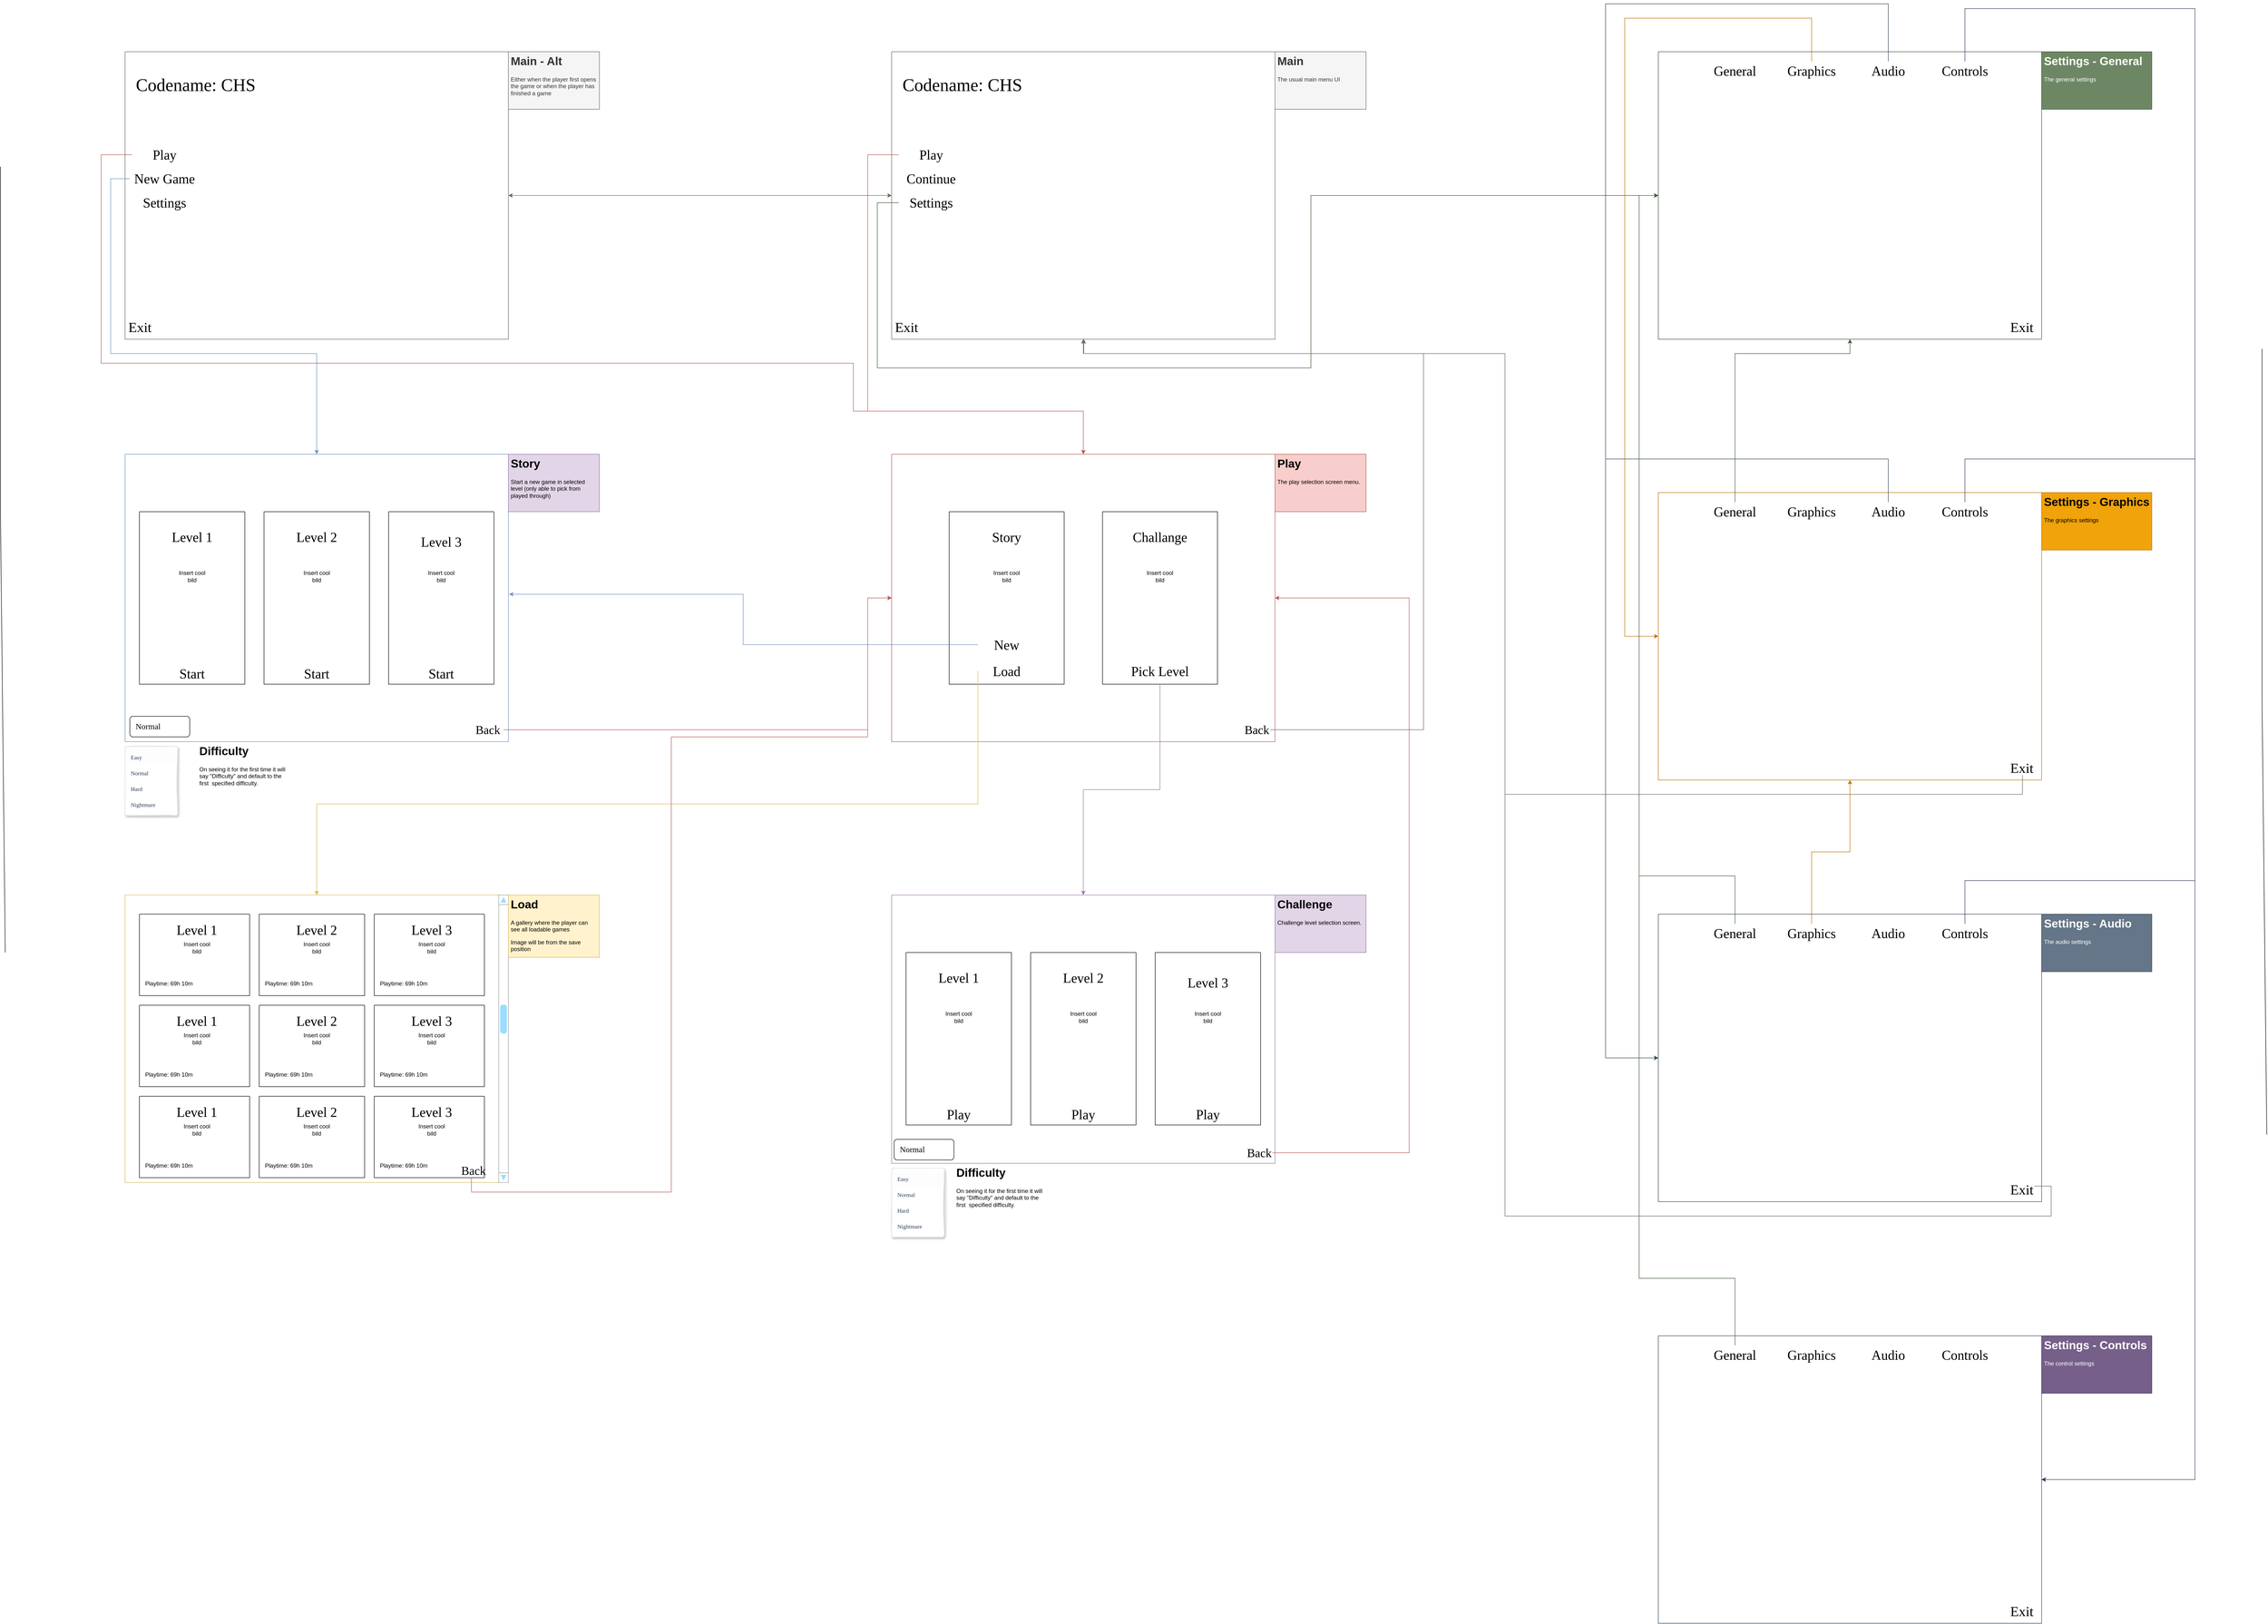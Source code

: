 <mxfile version="22.1.7" type="github">
  <diagram name="Main" id="hejbSz8rhP2jBMmGpV_Z">
    <mxGraphModel dx="7336" dy="3128" grid="1" gridSize="10" guides="1" tooltips="1" connect="1" arrows="1" fold="1" page="1" pageScale="1" pageWidth="1600" pageHeight="900" math="0" shadow="0">
      <root>
        <mxCell id="0" />
        <mxCell id="1" parent="0" />
        <mxCell id="FBaTR2dOqeXt97CUkfPk-125" style="edgeStyle=orthogonalEdgeStyle;rounded=0;orthogonalLoop=1;jettySize=auto;html=1;exitX=0;exitY=0.5;exitDx=0;exitDy=0;entryX=1;entryY=0.5;entryDx=0;entryDy=0;fillColor=#f5f5f5;strokeColor=#666666;" edge="1" parent="1" source="FBaTR2dOqeXt97CUkfPk-7" target="FBaTR2dOqeXt97CUkfPk-39">
          <mxGeometry relative="1" as="geometry" />
        </mxCell>
        <mxCell id="FBaTR2dOqeXt97CUkfPk-7" value="" style="swimlane;startSize=0;fillColor=#f5f5f5;fontColor=#333333;strokeColor=#666666;" vertex="1" parent="1">
          <mxGeometry x="400" y="160" width="800" height="600" as="geometry" />
        </mxCell>
        <mxCell id="FBaTR2dOqeXt97CUkfPk-8" value="Codename: CHS" style="text;html=1;strokeColor=none;fillColor=none;align=center;verticalAlign=middle;whiteSpace=wrap;rounded=0;fontFamily=Special Elite;fontSource=https%3A%2F%2Ffonts.googleapis.com%2Fcss%3Ffamily%3DSpecial%2BElite;spacing=2;fontSize=37;horizontal=1;" vertex="1" parent="FBaTR2dOqeXt97CUkfPk-7">
          <mxGeometry x="5" y="30" width="285" height="80" as="geometry" />
        </mxCell>
        <mxCell id="FBaTR2dOqeXt97CUkfPk-9" value="Play" style="text;html=1;strokeColor=none;fillColor=none;align=center;verticalAlign=middle;whiteSpace=wrap;rounded=0;fontFamily=Special Elite;fontSource=https%3A%2F%2Ffonts.googleapis.com%2Fcss%3Ffamily%3DSpecial%2BElite;fontSize=28;" vertex="1" parent="FBaTR2dOqeXt97CUkfPk-7">
          <mxGeometry x="15" y="195" width="135" height="40" as="geometry" />
        </mxCell>
        <mxCell id="FBaTR2dOqeXt97CUkfPk-10" value="Settings" style="text;html=1;strokeColor=none;fillColor=none;align=center;verticalAlign=middle;whiteSpace=wrap;rounded=0;fontFamily=Special Elite;fontSource=https%3A%2F%2Ffonts.googleapis.com%2Fcss%3Ffamily%3DSpecial%2BElite;fontSize=28;" vertex="1" parent="FBaTR2dOqeXt97CUkfPk-7">
          <mxGeometry x="15" y="295" width="135" height="40" as="geometry" />
        </mxCell>
        <mxCell id="FBaTR2dOqeXt97CUkfPk-11" value="Exit" style="text;html=1;strokeColor=none;fillColor=none;align=left;verticalAlign=middle;whiteSpace=wrap;rounded=0;fontFamily=Special Elite;fontSource=https%3A%2F%2Ffonts.googleapis.com%2Fcss%3Ffamily%3DSpecial%2BElite;fontSize=29;" vertex="1" parent="FBaTR2dOqeXt97CUkfPk-7">
          <mxGeometry x="5" y="560" width="115" height="30" as="geometry" />
        </mxCell>
        <mxCell id="FBaTR2dOqeXt97CUkfPk-22" value="Continue" style="text;html=1;strokeColor=none;fillColor=none;align=center;verticalAlign=middle;whiteSpace=wrap;rounded=0;fontFamily=Special Elite;fontSource=https%3A%2F%2Ffonts.googleapis.com%2Fcss%3Ffamily%3DSpecial%2BElite;fontSize=28;" vertex="1" parent="FBaTR2dOqeXt97CUkfPk-7">
          <mxGeometry x="15" y="245" width="135" height="40" as="geometry" />
        </mxCell>
        <mxCell id="FBaTR2dOqeXt97CUkfPk-13" value="" style="swimlane;startSize=0;fillColor=#f8cecc;strokeColor=#b85450;" vertex="1" parent="1">
          <mxGeometry x="400" y="1000" width="800" height="600" as="geometry" />
        </mxCell>
        <mxCell id="FBaTR2dOqeXt97CUkfPk-17" value="&lt;font style=&quot;font-size: 25px;&quot;&gt;Back&lt;/font&gt;" style="text;html=1;strokeColor=none;fillColor=none;align=right;verticalAlign=middle;whiteSpace=wrap;rounded=0;fontFamily=Special Elite;fontSource=https%3A%2F%2Ffonts.googleapis.com%2Fcss%3Ffamily%3DSpecial%2BElite;" vertex="1" parent="FBaTR2dOqeXt97CUkfPk-13">
          <mxGeometry x="675" y="560" width="115" height="30" as="geometry" />
        </mxCell>
        <mxCell id="FBaTR2dOqeXt97CUkfPk-21" value="" style="swimlane;startSize=0;" vertex="1" parent="FBaTR2dOqeXt97CUkfPk-13">
          <mxGeometry x="440" y="120" width="240" height="360" as="geometry" />
        </mxCell>
        <mxCell id="FBaTR2dOqeXt97CUkfPk-26" value="Challange" style="text;html=1;strokeColor=none;fillColor=none;align=center;verticalAlign=middle;whiteSpace=wrap;rounded=0;fontFamily=Special Elite;fontSource=https%3A%2F%2Ffonts.googleapis.com%2Fcss%3Ffamily%3DSpecial%2BElite;fontSize=28;" vertex="1" parent="FBaTR2dOqeXt97CUkfPk-21">
          <mxGeometry x="40" y="30" width="160" height="45" as="geometry" />
        </mxCell>
        <mxCell id="FBaTR2dOqeXt97CUkfPk-28" value="Insert cool bild" style="text;html=1;strokeColor=none;fillColor=none;align=center;verticalAlign=middle;whiteSpace=wrap;rounded=0;" vertex="1" parent="FBaTR2dOqeXt97CUkfPk-21">
          <mxGeometry x="90" y="120" width="60" height="30" as="geometry" />
        </mxCell>
        <mxCell id="FBaTR2dOqeXt97CUkfPk-70" value="Pick Level" style="text;html=1;strokeColor=none;fillColor=none;align=center;verticalAlign=middle;whiteSpace=wrap;rounded=0;fontFamily=Special Elite;fontSource=https%3A%2F%2Ffonts.googleapis.com%2Fcss%3Ffamily%3DSpecial%2BElite;fontSize=28;" vertex="1" parent="FBaTR2dOqeXt97CUkfPk-21">
          <mxGeometry x="40" y="310" width="160" height="45" as="geometry" />
        </mxCell>
        <mxCell id="FBaTR2dOqeXt97CUkfPk-55" value="" style="swimlane;startSize=0;" vertex="1" parent="FBaTR2dOqeXt97CUkfPk-13">
          <mxGeometry x="120" y="120" width="240" height="360" as="geometry" />
        </mxCell>
        <mxCell id="FBaTR2dOqeXt97CUkfPk-56" value="Story" style="text;html=1;strokeColor=none;fillColor=none;align=center;verticalAlign=middle;whiteSpace=wrap;rounded=0;fontFamily=Special Elite;fontSource=https%3A%2F%2Ffonts.googleapis.com%2Fcss%3Ffamily%3DSpecial%2BElite;fontSize=28;" vertex="1" parent="FBaTR2dOqeXt97CUkfPk-55">
          <mxGeometry x="60" y="30" width="120" height="45" as="geometry" />
        </mxCell>
        <mxCell id="FBaTR2dOqeXt97CUkfPk-57" value="Insert cool bild" style="text;html=1;strokeColor=none;fillColor=none;align=center;verticalAlign=middle;whiteSpace=wrap;rounded=0;" vertex="1" parent="FBaTR2dOqeXt97CUkfPk-55">
          <mxGeometry x="90" y="120" width="60" height="30" as="geometry" />
        </mxCell>
        <mxCell id="FBaTR2dOqeXt97CUkfPk-58" value="Load" style="text;html=1;strokeColor=none;fillColor=none;align=center;verticalAlign=middle;whiteSpace=wrap;rounded=0;fontFamily=Special Elite;fontSource=https%3A%2F%2Ffonts.googleapis.com%2Fcss%3Ffamily%3DSpecial%2BElite;fontSize=28;" vertex="1" parent="FBaTR2dOqeXt97CUkfPk-55">
          <mxGeometry x="60" y="310" width="120" height="45" as="geometry" />
        </mxCell>
        <mxCell id="FBaTR2dOqeXt97CUkfPk-59" value="New" style="text;html=1;strokeColor=none;fillColor=none;align=center;verticalAlign=middle;whiteSpace=wrap;rounded=0;fontFamily=Special Elite;fontSource=https%3A%2F%2Ffonts.googleapis.com%2Fcss%3Ffamily%3DSpecial%2BElite;fontSize=28;" vertex="1" parent="FBaTR2dOqeXt97CUkfPk-55">
          <mxGeometry x="60" y="255" width="120" height="45" as="geometry" />
        </mxCell>
        <mxCell id="FBaTR2dOqeXt97CUkfPk-124" style="edgeStyle=orthogonalEdgeStyle;rounded=0;orthogonalLoop=1;jettySize=auto;html=1;exitX=1;exitY=0.5;exitDx=0;exitDy=0;entryX=0;entryY=0.5;entryDx=0;entryDy=0;fillColor=#f5f5f5;strokeColor=#666666;" edge="1" parent="1" source="FBaTR2dOqeXt97CUkfPk-39" target="FBaTR2dOqeXt97CUkfPk-7">
          <mxGeometry relative="1" as="geometry" />
        </mxCell>
        <mxCell id="FBaTR2dOqeXt97CUkfPk-39" value="" style="swimlane;startSize=0;fillColor=#f5f5f5;fontColor=#333333;strokeColor=#666666;" vertex="1" parent="1">
          <mxGeometry x="-1200" y="160" width="800" height="600" as="geometry" />
        </mxCell>
        <mxCell id="FBaTR2dOqeXt97CUkfPk-40" value="Codename: CHS" style="text;html=1;strokeColor=none;fillColor=none;align=center;verticalAlign=middle;whiteSpace=wrap;rounded=0;fontFamily=Special Elite;fontSource=https%3A%2F%2Ffonts.googleapis.com%2Fcss%3Ffamily%3DSpecial%2BElite;spacing=2;fontSize=37;horizontal=1;" vertex="1" parent="FBaTR2dOqeXt97CUkfPk-39">
          <mxGeometry x="5" y="30" width="285" height="80" as="geometry" />
        </mxCell>
        <mxCell id="FBaTR2dOqeXt97CUkfPk-41" value="Play" style="text;html=1;strokeColor=none;fillColor=none;align=center;verticalAlign=middle;whiteSpace=wrap;rounded=0;fontFamily=Special Elite;fontSource=https%3A%2F%2Ffonts.googleapis.com%2Fcss%3Ffamily%3DSpecial%2BElite;fontSize=28;" vertex="1" parent="FBaTR2dOqeXt97CUkfPk-39">
          <mxGeometry x="15" y="195" width="135" height="40" as="geometry" />
        </mxCell>
        <mxCell id="FBaTR2dOqeXt97CUkfPk-42" value="Settings" style="text;html=1;strokeColor=none;fillColor=none;align=center;verticalAlign=middle;whiteSpace=wrap;rounded=0;fontFamily=Special Elite;fontSource=https%3A%2F%2Ffonts.googleapis.com%2Fcss%3Ffamily%3DSpecial%2BElite;fontSize=28;" vertex="1" parent="FBaTR2dOqeXt97CUkfPk-39">
          <mxGeometry x="15" y="295" width="135" height="40" as="geometry" />
        </mxCell>
        <mxCell id="FBaTR2dOqeXt97CUkfPk-43" value="Exit" style="text;html=1;strokeColor=none;fillColor=none;align=left;verticalAlign=middle;whiteSpace=wrap;rounded=0;fontFamily=Special Elite;fontSource=https%3A%2F%2Ffonts.googleapis.com%2Fcss%3Ffamily%3DSpecial%2BElite;fontSize=29;" vertex="1" parent="FBaTR2dOqeXt97CUkfPk-39">
          <mxGeometry x="5" y="560" width="115" height="30" as="geometry" />
        </mxCell>
        <mxCell id="FBaTR2dOqeXt97CUkfPk-44" value="New Game" style="text;html=1;strokeColor=none;fillColor=none;align=center;verticalAlign=middle;whiteSpace=wrap;rounded=0;fontFamily=Special Elite;fontSource=https%3A%2F%2Ffonts.googleapis.com%2Fcss%3Ffamily%3DSpecial%2BElite;fontSize=28;" vertex="1" parent="FBaTR2dOqeXt97CUkfPk-39">
          <mxGeometry x="15" y="245" width="135" height="40" as="geometry" />
        </mxCell>
        <mxCell id="FBaTR2dOqeXt97CUkfPk-60" value="" style="swimlane;startSize=0;fillColor=#e1d5e7;strokeColor=#9673a6;" vertex="1" parent="1">
          <mxGeometry x="400" y="1920" width="800" height="560" as="geometry" />
        </mxCell>
        <mxCell id="FBaTR2dOqeXt97CUkfPk-61" value="&lt;font style=&quot;font-size: 25px;&quot;&gt;Back&lt;/font&gt;" style="text;html=1;strokeColor=none;fillColor=none;align=right;verticalAlign=middle;whiteSpace=wrap;rounded=0;fontFamily=Special Elite;fontSource=https%3A%2F%2Ffonts.googleapis.com%2Fcss%3Ffamily%3DSpecial%2BElite;" vertex="1" parent="FBaTR2dOqeXt97CUkfPk-60">
          <mxGeometry x="680" y="523" width="115" height="30" as="geometry" />
        </mxCell>
        <mxCell id="FBaTR2dOqeXt97CUkfPk-62" value="" style="swimlane;startSize=0;" vertex="1" parent="FBaTR2dOqeXt97CUkfPk-60">
          <mxGeometry x="550" y="120" width="220" height="360" as="geometry" />
        </mxCell>
        <mxCell id="FBaTR2dOqeXt97CUkfPk-63" value="Level 3" style="text;html=1;strokeColor=none;fillColor=none;align=center;verticalAlign=middle;whiteSpace=wrap;rounded=0;fontFamily=Special Elite;fontSource=https%3A%2F%2Ffonts.googleapis.com%2Fcss%3Ffamily%3DSpecial%2BElite;fontSize=28;" vertex="1" parent="FBaTR2dOqeXt97CUkfPk-62">
          <mxGeometry y="40" width="220" height="45" as="geometry" />
        </mxCell>
        <mxCell id="FBaTR2dOqeXt97CUkfPk-64" value="Insert cool bild" style="text;html=1;strokeColor=none;fillColor=none;align=center;verticalAlign=middle;whiteSpace=wrap;rounded=0;" vertex="1" parent="FBaTR2dOqeXt97CUkfPk-62">
          <mxGeometry x="80" y="120" width="60" height="30" as="geometry" />
        </mxCell>
        <mxCell id="FBaTR2dOqeXt97CUkfPk-105" value="Play" style="text;html=1;strokeColor=none;fillColor=none;align=center;verticalAlign=middle;whiteSpace=wrap;rounded=0;fontFamily=Special Elite;fontSource=https%3A%2F%2Ffonts.googleapis.com%2Fcss%3Ffamily%3DSpecial%2BElite;fontSize=28;" vertex="1" parent="FBaTR2dOqeXt97CUkfPk-62">
          <mxGeometry x="50" y="315" width="120" height="45" as="geometry" />
        </mxCell>
        <mxCell id="FBaTR2dOqeXt97CUkfPk-65" value="" style="swimlane;startSize=0;" vertex="1" parent="FBaTR2dOqeXt97CUkfPk-60">
          <mxGeometry x="30" y="120" width="220" height="360" as="geometry" />
        </mxCell>
        <mxCell id="FBaTR2dOqeXt97CUkfPk-66" value="Level 1" style="text;html=1;strokeColor=none;fillColor=none;align=center;verticalAlign=middle;whiteSpace=wrap;rounded=0;fontFamily=Special Elite;fontSource=https%3A%2F%2Ffonts.googleapis.com%2Fcss%3Ffamily%3DSpecial%2BElite;fontSize=28;" vertex="1" parent="FBaTR2dOqeXt97CUkfPk-65">
          <mxGeometry y="30" width="220" height="45" as="geometry" />
        </mxCell>
        <mxCell id="FBaTR2dOqeXt97CUkfPk-67" value="Insert cool bild" style="text;html=1;strokeColor=none;fillColor=none;align=center;verticalAlign=middle;whiteSpace=wrap;rounded=0;" vertex="1" parent="FBaTR2dOqeXt97CUkfPk-65">
          <mxGeometry x="80" y="120" width="60" height="30" as="geometry" />
        </mxCell>
        <mxCell id="FBaTR2dOqeXt97CUkfPk-68" value="Play" style="text;html=1;strokeColor=none;fillColor=none;align=center;verticalAlign=middle;whiteSpace=wrap;rounded=0;fontFamily=Special Elite;fontSource=https%3A%2F%2Ffonts.googleapis.com%2Fcss%3Ffamily%3DSpecial%2BElite;fontSize=28;" vertex="1" parent="FBaTR2dOqeXt97CUkfPk-65">
          <mxGeometry x="50" y="315" width="120" height="45" as="geometry" />
        </mxCell>
        <mxCell id="FBaTR2dOqeXt97CUkfPk-75" value="Normal" style="rounded=1;html=1;align=left;fontSize=17;spacingLeft=10;sketch=0;hachureGap=4;pointerEvents=0;fontFamily=Special Elite;fontSource=https%3A%2F%2Ffonts.googleapis.com%2Fcss%3Ffamily%3DSpecial%2BElite;strokeColor=default;" vertex="1" parent="FBaTR2dOqeXt97CUkfPk-60">
          <mxGeometry x="5" y="510" width="125" height="43" as="geometry" />
        </mxCell>
        <mxCell id="FBaTR2dOqeXt97CUkfPk-76" value="" style="shape=triangle;direction=south;fillColor=#ffffff;strokeColor=none;html=1;sketch=1;hachureGap=4;pointerEvents=0;fontFamily=Architects Daughter;fontSource=https%3A%2F%2Ffonts.googleapis.com%2Fcss%3Ffamily%3DArchitects%2BDaughter;fontSize=20;" vertex="1" parent="FBaTR2dOqeXt97CUkfPk-75">
          <mxGeometry x="1" y="0.5" width="12" height="6" relative="1" as="geometry">
            <mxPoint x="-20" y="-3" as="offset" />
          </mxGeometry>
        </mxCell>
        <mxCell id="FBaTR2dOqeXt97CUkfPk-77" value="" style="rounded=1;fillColor=#ffffff;strokeColor=#DFE1E5;shadow=1;html=1;arcSize=4;sketch=1;hachureGap=4;pointerEvents=0;fontFamily=Architects Daughter;fontSource=https%3A%2F%2Ffonts.googleapis.com%2Fcss%3Ffamily%3DArchitects%2BDaughter;fontSize=20;" vertex="1" parent="FBaTR2dOqeXt97CUkfPk-60">
          <mxGeometry y="570" width="110" height="144" as="geometry" />
        </mxCell>
        <mxCell id="FBaTR2dOqeXt97CUkfPk-78" value="Easy" style="rounded=0;fillColor=#F4F5F7;strokeColor=none;shadow=0;html=1;align=left;fontSize=12;spacingLeft=10;fontColor=#253858;resizeWidth=1;sketch=1;hachureGap=4;pointerEvents=0;fontFamily=Special Elite;fontSource=https%3A%2F%2Ffonts.googleapis.com%2Fcss%3Ffamily%3DSpecial%2BElite;" vertex="1" parent="FBaTR2dOqeXt97CUkfPk-77">
          <mxGeometry width="110" height="33" relative="1" as="geometry">
            <mxPoint y="6" as="offset" />
          </mxGeometry>
        </mxCell>
        <mxCell id="FBaTR2dOqeXt97CUkfPk-79" value="Normal" style="rounded=0;fillColor=none;strokeColor=none;shadow=0;html=1;align=left;fontSize=12;spacingLeft=10;fontColor=#253858;resizeWidth=1;sketch=1;hachureGap=4;pointerEvents=0;fontFamily=Special Elite;fontSource=https%3A%2F%2Ffonts.googleapis.com%2Fcss%3Ffamily%3DSpecial%2BElite;" vertex="1" parent="FBaTR2dOqeXt97CUkfPk-77">
          <mxGeometry width="110" height="33" relative="1" as="geometry">
            <mxPoint y="39" as="offset" />
          </mxGeometry>
        </mxCell>
        <mxCell id="FBaTR2dOqeXt97CUkfPk-80" value="Hard" style="rounded=0;fillColor=none;strokeColor=none;shadow=0;html=1;align=left;fontSize=12;spacingLeft=10;fontColor=#253858;resizeWidth=1;sketch=1;hachureGap=4;pointerEvents=0;fontFamily=Special Elite;fontSource=https%3A%2F%2Ffonts.googleapis.com%2Fcss%3Ffamily%3DSpecial%2BElite;" vertex="1" parent="FBaTR2dOqeXt97CUkfPk-77">
          <mxGeometry width="110" height="33" relative="1" as="geometry">
            <mxPoint y="72" as="offset" />
          </mxGeometry>
        </mxCell>
        <mxCell id="FBaTR2dOqeXt97CUkfPk-81" value="Nightmare" style="rounded=0;fillColor=none;strokeColor=none;shadow=0;html=1;align=left;fontSize=12;spacingLeft=10;fontColor=#253858;resizeWidth=1;sketch=1;hachureGap=4;pointerEvents=0;fontFamily=Special Elite;fontSource=https%3A%2F%2Ffonts.googleapis.com%2Fcss%3Ffamily%3DSpecial%2BElite;" vertex="1" parent="FBaTR2dOqeXt97CUkfPk-77">
          <mxGeometry width="110" height="33" relative="1" as="geometry">
            <mxPoint y="105" as="offset" />
          </mxGeometry>
        </mxCell>
        <mxCell id="FBaTR2dOqeXt97CUkfPk-106" value="" style="swimlane;startSize=0;" vertex="1" parent="FBaTR2dOqeXt97CUkfPk-60">
          <mxGeometry x="290" y="120" width="220" height="360" as="geometry" />
        </mxCell>
        <mxCell id="FBaTR2dOqeXt97CUkfPk-107" value="Level 2" style="text;html=1;strokeColor=none;fillColor=none;align=center;verticalAlign=middle;whiteSpace=wrap;rounded=0;fontFamily=Special Elite;fontSource=https%3A%2F%2Ffonts.googleapis.com%2Fcss%3Ffamily%3DSpecial%2BElite;fontSize=28;" vertex="1" parent="FBaTR2dOqeXt97CUkfPk-106">
          <mxGeometry y="30" width="220" height="45" as="geometry" />
        </mxCell>
        <mxCell id="FBaTR2dOqeXt97CUkfPk-108" value="Insert cool bild" style="text;html=1;strokeColor=none;fillColor=none;align=center;verticalAlign=middle;whiteSpace=wrap;rounded=0;" vertex="1" parent="FBaTR2dOqeXt97CUkfPk-106">
          <mxGeometry x="80" y="120" width="60" height="30" as="geometry" />
        </mxCell>
        <mxCell id="FBaTR2dOqeXt97CUkfPk-109" value="Play" style="text;html=1;strokeColor=none;fillColor=none;align=center;verticalAlign=middle;whiteSpace=wrap;rounded=0;fontFamily=Special Elite;fontSource=https%3A%2F%2Ffonts.googleapis.com%2Fcss%3Ffamily%3DSpecial%2BElite;fontSize=28;" vertex="1" parent="FBaTR2dOqeXt97CUkfPk-106">
          <mxGeometry x="50" y="315" width="120" height="45" as="geometry" />
        </mxCell>
        <mxCell id="FBaTR2dOqeXt97CUkfPk-97" style="edgeStyle=orthogonalEdgeStyle;rounded=0;orthogonalLoop=1;jettySize=auto;html=1;exitX=0.5;exitY=1;exitDx=0;exitDy=0;entryX=0.5;entryY=0;entryDx=0;entryDy=0;fillColor=#e1d5e7;strokeColor=#9673a6;" edge="1" parent="1" source="FBaTR2dOqeXt97CUkfPk-21" target="FBaTR2dOqeXt97CUkfPk-60">
          <mxGeometry relative="1" as="geometry" />
        </mxCell>
        <mxCell id="FBaTR2dOqeXt97CUkfPk-98" style="edgeStyle=orthogonalEdgeStyle;rounded=0;orthogonalLoop=1;jettySize=auto;html=1;entryX=0.5;entryY=0;entryDx=0;entryDy=0;fillColor=#f8cecc;strokeColor=#b85450;" edge="1" parent="1" source="FBaTR2dOqeXt97CUkfPk-9" target="FBaTR2dOqeXt97CUkfPk-13">
          <mxGeometry relative="1" as="geometry">
            <Array as="points">
              <mxPoint x="350" y="375" />
              <mxPoint x="350" y="910" />
              <mxPoint x="800" y="910" />
            </Array>
          </mxGeometry>
        </mxCell>
        <mxCell id="FBaTR2dOqeXt97CUkfPk-99" value="&lt;h1&gt;Main - Alt&lt;br&gt;&lt;/h1&gt;&lt;p&gt;Either when the player first opens the game or when the player has finished a game&lt;br&gt;&lt;/p&gt;" style="text;html=1;strokeColor=#666666;fillColor=#f5f5f5;spacing=5;spacingTop=-20;whiteSpace=wrap;overflow=hidden;rounded=0;fontColor=#333333;" vertex="1" parent="1">
          <mxGeometry x="-400" y="160" width="190" height="120" as="geometry" />
        </mxCell>
        <mxCell id="FBaTR2dOqeXt97CUkfPk-101" value="&lt;h1&gt;Main&lt;/h1&gt;&lt;p&gt;The usual main menu UI&lt;br&gt;&lt;/p&gt;" style="text;html=1;spacing=5;spacingTop=-20;whiteSpace=wrap;overflow=hidden;rounded=0;fillColor=#f5f5f5;fontColor=#333333;strokeColor=#666666;" vertex="1" parent="1">
          <mxGeometry x="1200" y="160" width="190" height="120" as="geometry" />
        </mxCell>
        <mxCell id="FBaTR2dOqeXt97CUkfPk-102" value="&lt;h1&gt;Play&lt;/h1&gt;&lt;p&gt;The play selection screen menu.&lt;/p&gt;" style="text;html=1;strokeColor=#b85450;fillColor=#f8cecc;spacing=5;spacingTop=-20;whiteSpace=wrap;overflow=hidden;rounded=0;" vertex="1" parent="1">
          <mxGeometry x="1200" y="1000" width="190" height="120" as="geometry" />
        </mxCell>
        <mxCell id="FBaTR2dOqeXt97CUkfPk-104" value="&lt;h1&gt;Challenge&lt;/h1&gt;&lt;p&gt;Challenge level selection screen.&lt;br&gt;&lt;/p&gt;" style="text;html=1;strokeColor=#9673a6;fillColor=#e1d5e7;spacing=5;spacingTop=-20;whiteSpace=wrap;overflow=hidden;rounded=0;" vertex="1" parent="1">
          <mxGeometry x="1200" y="1920" width="190" height="120" as="geometry" />
        </mxCell>
        <mxCell id="FBaTR2dOqeXt97CUkfPk-110" value="" style="swimlane;startSize=0;fillColor=#dae8fc;strokeColor=#6c8ebf;" vertex="1" parent="1">
          <mxGeometry x="-1200" y="1000" width="800" height="600" as="geometry" />
        </mxCell>
        <mxCell id="FBaTR2dOqeXt97CUkfPk-193" value="&lt;font style=&quot;font-size: 25px;&quot;&gt;Back&lt;/font&gt;" style="text;html=1;strokeColor=none;fillColor=none;align=right;verticalAlign=middle;whiteSpace=wrap;rounded=0;fontFamily=Special Elite;fontSource=https%3A%2F%2Ffonts.googleapis.com%2Fcss%3Ffamily%3DSpecial%2BElite;" vertex="1" parent="FBaTR2dOqeXt97CUkfPk-110">
          <mxGeometry x="670" y="560" width="115" height="30" as="geometry" />
        </mxCell>
        <mxCell id="FBaTR2dOqeXt97CUkfPk-202" value="Normal" style="rounded=1;html=1;align=left;fontSize=17;spacingLeft=10;sketch=0;hachureGap=4;pointerEvents=0;fontFamily=Special Elite;fontSource=https%3A%2F%2Ffonts.googleapis.com%2Fcss%3Ffamily%3DSpecial%2BElite;strokeColor=default;" vertex="1" parent="FBaTR2dOqeXt97CUkfPk-110">
          <mxGeometry x="10" y="547" width="125" height="43" as="geometry" />
        </mxCell>
        <mxCell id="FBaTR2dOqeXt97CUkfPk-203" value="" style="shape=triangle;direction=south;fillColor=#ffffff;strokeColor=none;html=1;sketch=1;hachureGap=4;pointerEvents=0;fontFamily=Architects Daughter;fontSource=https%3A%2F%2Ffonts.googleapis.com%2Fcss%3Ffamily%3DArchitects%2BDaughter;fontSize=20;" vertex="1" parent="FBaTR2dOqeXt97CUkfPk-202">
          <mxGeometry x="1" y="0.5" width="12" height="6" relative="1" as="geometry">
            <mxPoint x="10" y="-713" as="offset" />
          </mxGeometry>
        </mxCell>
        <mxCell id="FBaTR2dOqeXt97CUkfPk-198" value="" style="swimlane;startSize=0;movable=1;resizable=1;rotatable=1;deletable=1;editable=1;locked=0;connectable=1;" vertex="1" parent="FBaTR2dOqeXt97CUkfPk-110">
          <mxGeometry x="30" y="120" width="220" height="360" as="geometry" />
        </mxCell>
        <mxCell id="FBaTR2dOqeXt97CUkfPk-199" value="Level 1" style="text;html=1;strokeColor=none;fillColor=none;align=center;verticalAlign=middle;whiteSpace=wrap;rounded=0;fontFamily=Special Elite;fontSource=https%3A%2F%2Ffonts.googleapis.com%2Fcss%3Ffamily%3DSpecial%2BElite;fontSize=28;movable=1;resizable=1;rotatable=1;deletable=1;editable=1;locked=0;connectable=1;" vertex="1" parent="FBaTR2dOqeXt97CUkfPk-198">
          <mxGeometry y="30" width="220" height="45" as="geometry" />
        </mxCell>
        <mxCell id="FBaTR2dOqeXt97CUkfPk-200" value="Insert cool bild" style="text;html=1;strokeColor=none;fillColor=none;align=center;verticalAlign=middle;whiteSpace=wrap;rounded=0;movable=1;resizable=1;rotatable=1;deletable=1;editable=1;locked=0;connectable=1;" vertex="1" parent="FBaTR2dOqeXt97CUkfPk-198">
          <mxGeometry x="80" y="120" width="60" height="30" as="geometry" />
        </mxCell>
        <mxCell id="FBaTR2dOqeXt97CUkfPk-201" value="Start" style="text;html=1;strokeColor=none;fillColor=none;align=center;verticalAlign=middle;whiteSpace=wrap;rounded=0;fontFamily=Special Elite;fontSource=https%3A%2F%2Ffonts.googleapis.com%2Fcss%3Ffamily%3DSpecial%2BElite;fontSize=28;movable=1;resizable=1;rotatable=1;deletable=1;editable=1;locked=0;connectable=1;" vertex="1" parent="FBaTR2dOqeXt97CUkfPk-198">
          <mxGeometry x="50" y="315" width="120" height="45" as="geometry" />
        </mxCell>
        <mxCell id="FBaTR2dOqeXt97CUkfPk-209" value="" style="swimlane;startSize=0;movable=1;resizable=1;rotatable=1;deletable=1;editable=1;locked=0;connectable=1;" vertex="1" parent="FBaTR2dOqeXt97CUkfPk-110">
          <mxGeometry x="290" y="120" width="220" height="360" as="geometry" />
        </mxCell>
        <mxCell id="FBaTR2dOqeXt97CUkfPk-210" value="Level 2" style="text;html=1;strokeColor=none;fillColor=none;align=center;verticalAlign=middle;whiteSpace=wrap;rounded=0;fontFamily=Special Elite;fontSource=https%3A%2F%2Ffonts.googleapis.com%2Fcss%3Ffamily%3DSpecial%2BElite;fontSize=28;movable=1;resizable=1;rotatable=1;deletable=1;editable=1;locked=0;connectable=1;" vertex="1" parent="FBaTR2dOqeXt97CUkfPk-209">
          <mxGeometry y="30" width="220" height="45" as="geometry" />
        </mxCell>
        <mxCell id="FBaTR2dOqeXt97CUkfPk-211" value="Insert cool bild" style="text;html=1;strokeColor=none;fillColor=none;align=center;verticalAlign=middle;whiteSpace=wrap;rounded=0;movable=1;resizable=1;rotatable=1;deletable=1;editable=1;locked=0;connectable=1;" vertex="1" parent="FBaTR2dOqeXt97CUkfPk-209">
          <mxGeometry x="80" y="120" width="60" height="30" as="geometry" />
        </mxCell>
        <mxCell id="FBaTR2dOqeXt97CUkfPk-212" value="Start" style="text;html=1;strokeColor=none;fillColor=none;align=center;verticalAlign=middle;whiteSpace=wrap;rounded=0;fontFamily=Special Elite;fontSource=https%3A%2F%2Ffonts.googleapis.com%2Fcss%3Ffamily%3DSpecial%2BElite;fontSize=28;movable=1;resizable=1;rotatable=1;deletable=1;editable=1;locked=0;connectable=1;" vertex="1" parent="FBaTR2dOqeXt97CUkfPk-209">
          <mxGeometry x="50" y="315" width="120" height="45" as="geometry" />
        </mxCell>
        <mxCell id="FBaTR2dOqeXt97CUkfPk-194" value="" style="swimlane;startSize=0;movable=1;resizable=1;rotatable=1;deletable=1;editable=1;locked=0;connectable=1;" vertex="1" parent="FBaTR2dOqeXt97CUkfPk-110">
          <mxGeometry x="550" y="120" width="220" height="360" as="geometry" />
        </mxCell>
        <mxCell id="FBaTR2dOqeXt97CUkfPk-195" value="Level 3" style="text;html=1;strokeColor=none;fillColor=none;align=center;verticalAlign=middle;whiteSpace=wrap;rounded=0;fontFamily=Special Elite;fontSource=https%3A%2F%2Ffonts.googleapis.com%2Fcss%3Ffamily%3DSpecial%2BElite;fontSize=28;movable=1;resizable=1;rotatable=1;deletable=1;editable=1;locked=0;connectable=1;" vertex="1" parent="FBaTR2dOqeXt97CUkfPk-194">
          <mxGeometry y="40" width="220" height="45" as="geometry" />
        </mxCell>
        <mxCell id="FBaTR2dOqeXt97CUkfPk-196" value="Insert cool bild" style="text;html=1;strokeColor=none;fillColor=none;align=center;verticalAlign=middle;whiteSpace=wrap;rounded=0;movable=1;resizable=1;rotatable=1;deletable=1;editable=1;locked=0;connectable=1;" vertex="1" parent="FBaTR2dOqeXt97CUkfPk-194">
          <mxGeometry x="80" y="120" width="60" height="30" as="geometry" />
        </mxCell>
        <mxCell id="FBaTR2dOqeXt97CUkfPk-197" value="Start" style="text;html=1;strokeColor=none;fillColor=none;align=center;verticalAlign=middle;whiteSpace=wrap;rounded=0;fontFamily=Special Elite;fontSource=https%3A%2F%2Ffonts.googleapis.com%2Fcss%3Ffamily%3DSpecial%2BElite;fontSize=28;movable=1;resizable=1;rotatable=1;deletable=1;editable=1;locked=0;connectable=1;" vertex="1" parent="FBaTR2dOqeXt97CUkfPk-194">
          <mxGeometry x="50" y="315" width="120" height="45" as="geometry" />
        </mxCell>
        <mxCell id="FBaTR2dOqeXt97CUkfPk-121" style="edgeStyle=orthogonalEdgeStyle;rounded=0;orthogonalLoop=1;jettySize=auto;html=1;fillColor=#dae8fc;strokeColor=#6c8ebf;exitX=-0.037;exitY=0.5;exitDx=0;exitDy=0;exitPerimeter=0;entryX=0.5;entryY=0;entryDx=0;entryDy=0;" edge="1" parent="1" source="FBaTR2dOqeXt97CUkfPk-44" target="FBaTR2dOqeXt97CUkfPk-110">
          <mxGeometry relative="1" as="geometry">
            <mxPoint x="-1210" y="425" as="sourcePoint" />
            <Array as="points">
              <mxPoint x="-1230" y="425" />
              <mxPoint x="-1230" y="790" />
              <mxPoint x="-800" y="790" />
            </Array>
          </mxGeometry>
        </mxCell>
        <mxCell id="FBaTR2dOqeXt97CUkfPk-123" style="edgeStyle=orthogonalEdgeStyle;rounded=0;orthogonalLoop=1;jettySize=auto;html=1;exitX=0;exitY=0.5;exitDx=0;exitDy=0;entryX=1.002;entryY=0.487;entryDx=0;entryDy=0;entryPerimeter=0;fillColor=#dae8fc;strokeColor=#6c8ebf;" edge="1" parent="1" source="FBaTR2dOqeXt97CUkfPk-59" target="FBaTR2dOqeXt97CUkfPk-110">
          <mxGeometry relative="1" as="geometry">
            <Array as="points">
              <mxPoint x="90" y="1398" />
              <mxPoint x="90" y="1292" />
            </Array>
          </mxGeometry>
        </mxCell>
        <mxCell id="FBaTR2dOqeXt97CUkfPk-126" value="" style="swimlane;startSize=0;fillColor=#6d8764;strokeColor=#3A5431;fontColor=#ffffff;" vertex="1" parent="1">
          <mxGeometry x="2000" y="160" width="800" height="600" as="geometry" />
        </mxCell>
        <mxCell id="FBaTR2dOqeXt97CUkfPk-128" value="General" style="text;html=1;align=center;verticalAlign=middle;whiteSpace=wrap;rounded=0;fontFamily=Special Elite;fontSource=https%3A%2F%2Ffonts.googleapis.com%2Fcss%3Ffamily%3DSpecial%2BElite;fontSize=28;" vertex="1" parent="FBaTR2dOqeXt97CUkfPk-126">
          <mxGeometry x="90" y="20" width="140" height="40" as="geometry" />
        </mxCell>
        <mxCell id="FBaTR2dOqeXt97CUkfPk-129" value="Controls" style="text;html=1;strokeColor=none;fillColor=none;align=center;verticalAlign=middle;whiteSpace=wrap;rounded=0;fontFamily=Special Elite;fontSource=https%3A%2F%2Ffonts.googleapis.com%2Fcss%3Ffamily%3DSpecial%2BElite;fontSize=28;" vertex="1" parent="FBaTR2dOqeXt97CUkfPk-126">
          <mxGeometry x="570" y="20" width="140" height="40" as="geometry" />
        </mxCell>
        <mxCell id="FBaTR2dOqeXt97CUkfPk-130" value="Exit" style="text;html=1;strokeColor=none;fillColor=none;align=right;verticalAlign=middle;whiteSpace=wrap;rounded=0;fontFamily=Special Elite;fontSource=https%3A%2F%2Ffonts.googleapis.com%2Fcss%3Ffamily%3DSpecial%2BElite;fontSize=29;" vertex="1" parent="FBaTR2dOqeXt97CUkfPk-126">
          <mxGeometry x="670" y="560" width="115" height="30" as="geometry" />
        </mxCell>
        <mxCell id="FBaTR2dOqeXt97CUkfPk-131" value="&lt;div&gt;Graphics&lt;/div&gt;" style="text;html=1;strokeColor=none;fillColor=none;align=center;verticalAlign=middle;whiteSpace=wrap;rounded=0;fontFamily=Special Elite;fontSource=https%3A%2F%2Ffonts.googleapis.com%2Fcss%3Ffamily%3DSpecial%2BElite;fontSize=28;" vertex="1" parent="FBaTR2dOqeXt97CUkfPk-126">
          <mxGeometry x="250" y="20" width="140" height="40" as="geometry" />
        </mxCell>
        <mxCell id="FBaTR2dOqeXt97CUkfPk-136" value="Audio" style="text;html=1;strokeColor=none;fillColor=none;align=center;verticalAlign=middle;whiteSpace=wrap;rounded=0;fontFamily=Special Elite;fontSource=https%3A%2F%2Ffonts.googleapis.com%2Fcss%3Ffamily%3DSpecial%2BElite;fontSize=28;" vertex="1" parent="FBaTR2dOqeXt97CUkfPk-126">
          <mxGeometry x="410" y="20" width="140" height="40" as="geometry" />
        </mxCell>
        <mxCell id="FBaTR2dOqeXt97CUkfPk-132" style="edgeStyle=orthogonalEdgeStyle;rounded=0;orthogonalLoop=1;jettySize=auto;html=1;exitX=0;exitY=0.5;exitDx=0;exitDy=0;entryX=0;entryY=0.5;entryDx=0;entryDy=0;fillColor=#6d8764;strokeColor=#3A5431;" edge="1" parent="1" source="FBaTR2dOqeXt97CUkfPk-10" target="FBaTR2dOqeXt97CUkfPk-126">
          <mxGeometry relative="1" as="geometry">
            <Array as="points">
              <mxPoint x="370" y="475" />
              <mxPoint x="370" y="820" />
              <mxPoint x="1275" y="820" />
              <mxPoint x="1275" y="460" />
            </Array>
          </mxGeometry>
        </mxCell>
        <mxCell id="FBaTR2dOqeXt97CUkfPk-133" value="&lt;h1&gt;Settings - General&lt;br&gt;&lt;/h1&gt;&lt;p&gt;The general settings&lt;br&gt;&lt;/p&gt;" style="text;html=1;strokeColor=#3A5431;fillColor=#6d8764;spacing=5;spacingTop=-20;whiteSpace=wrap;overflow=hidden;rounded=0;fontColor=#ffffff;" vertex="1" parent="1">
          <mxGeometry x="2800" y="160" width="230" height="120" as="geometry" />
        </mxCell>
        <mxCell id="FBaTR2dOqeXt97CUkfPk-138" style="edgeStyle=orthogonalEdgeStyle;rounded=0;orthogonalLoop=1;jettySize=auto;html=1;exitX=0;exitY=0.5;exitDx=0;exitDy=0;fillColor=#f8cecc;strokeColor=#b85450;" edge="1" parent="1" source="FBaTR2dOqeXt97CUkfPk-41" target="FBaTR2dOqeXt97CUkfPk-13">
          <mxGeometry relative="1" as="geometry">
            <Array as="points">
              <mxPoint x="-1250" y="375" />
              <mxPoint x="-1250" y="810" />
              <mxPoint x="320" y="810" />
              <mxPoint x="320" y="910" />
              <mxPoint x="800" y="910" />
            </Array>
          </mxGeometry>
        </mxCell>
        <mxCell id="FBaTR2dOqeXt97CUkfPk-139" style="edgeStyle=orthogonalEdgeStyle;rounded=0;orthogonalLoop=1;jettySize=auto;html=1;exitX=1;exitY=0.5;exitDx=0;exitDy=0;entryX=1;entryY=0.5;entryDx=0;entryDy=0;fillColor=#f8cecc;strokeColor=#b85450;" edge="1" parent="1" source="FBaTR2dOqeXt97CUkfPk-61" target="FBaTR2dOqeXt97CUkfPk-13">
          <mxGeometry relative="1" as="geometry">
            <Array as="points">
              <mxPoint x="1480" y="2458" />
              <mxPoint x="1480" y="1300" />
            </Array>
          </mxGeometry>
        </mxCell>
        <mxCell id="FBaTR2dOqeXt97CUkfPk-140" style="edgeStyle=orthogonalEdgeStyle;rounded=0;orthogonalLoop=1;jettySize=auto;html=1;exitX=1;exitY=0.5;exitDx=0;exitDy=0;entryX=0.5;entryY=1;entryDx=0;entryDy=0;fillColor=#f5f5f5;strokeColor=#666666;" edge="1" parent="1" source="FBaTR2dOqeXt97CUkfPk-17" target="FBaTR2dOqeXt97CUkfPk-7">
          <mxGeometry relative="1" as="geometry">
            <Array as="points">
              <mxPoint x="1510" y="1575" />
              <mxPoint x="1510" y="790" />
              <mxPoint x="800" y="790" />
            </Array>
          </mxGeometry>
        </mxCell>
        <mxCell id="FBaTR2dOqeXt97CUkfPk-141" style="edgeStyle=orthogonalEdgeStyle;rounded=0;orthogonalLoop=1;jettySize=auto;html=1;exitX=1;exitY=0.5;exitDx=0;exitDy=0;entryX=0;entryY=0.5;entryDx=0;entryDy=0;fillColor=#f8cecc;strokeColor=#b85450;" edge="1" parent="1" target="FBaTR2dOqeXt97CUkfPk-13">
          <mxGeometry relative="1" as="geometry">
            <mxPoint x="-410" y="1575" as="sourcePoint" />
            <Array as="points">
              <mxPoint x="350" y="1575" />
              <mxPoint x="350" y="1300" />
            </Array>
          </mxGeometry>
        </mxCell>
        <mxCell id="FBaTR2dOqeXt97CUkfPk-142" value="&lt;h1&gt;Settings - Graphics&lt;br&gt;&lt;/h1&gt;&lt;p&gt;The graphics settings&lt;br&gt;&lt;/p&gt;" style="text;html=1;strokeColor=#BD7000;fillColor=#f0a30a;spacing=5;spacingTop=-20;whiteSpace=wrap;overflow=hidden;rounded=0;fontColor=#000000;" vertex="1" parent="1">
          <mxGeometry x="2800" y="1080" width="230" height="120" as="geometry" />
        </mxCell>
        <mxCell id="FBaTR2dOqeXt97CUkfPk-143" value="" style="swimlane;startSize=0;fillColor=#f0a30a;strokeColor=#BD7000;fontColor=#000000;" vertex="1" parent="1">
          <mxGeometry x="2000" y="1080" width="800" height="600" as="geometry" />
        </mxCell>
        <mxCell id="FBaTR2dOqeXt97CUkfPk-145" value="General" style="text;html=1;align=center;verticalAlign=middle;whiteSpace=wrap;rounded=0;fontFamily=Special Elite;fontSource=https%3A%2F%2Ffonts.googleapis.com%2Fcss%3Ffamily%3DSpecial%2BElite;fontSize=28;" vertex="1" parent="FBaTR2dOqeXt97CUkfPk-143">
          <mxGeometry x="90" y="20" width="140" height="40" as="geometry" />
        </mxCell>
        <mxCell id="FBaTR2dOqeXt97CUkfPk-146" value="Controls" style="text;html=1;strokeColor=none;fillColor=none;align=center;verticalAlign=middle;whiteSpace=wrap;rounded=0;fontFamily=Special Elite;fontSource=https%3A%2F%2Ffonts.googleapis.com%2Fcss%3Ffamily%3DSpecial%2BElite;fontSize=28;" vertex="1" parent="FBaTR2dOqeXt97CUkfPk-143">
          <mxGeometry x="570" y="20" width="140" height="40" as="geometry" />
        </mxCell>
        <mxCell id="FBaTR2dOqeXt97CUkfPk-147" value="Exit" style="text;html=1;strokeColor=none;fillColor=none;align=right;verticalAlign=middle;whiteSpace=wrap;rounded=0;fontFamily=Special Elite;fontSource=https%3A%2F%2Ffonts.googleapis.com%2Fcss%3Ffamily%3DSpecial%2BElite;fontSize=29;" vertex="1" parent="FBaTR2dOqeXt97CUkfPk-143">
          <mxGeometry x="670" y="560" width="115" height="30" as="geometry" />
        </mxCell>
        <mxCell id="FBaTR2dOqeXt97CUkfPk-148" value="&lt;div&gt;Graphics&lt;/div&gt;" style="text;html=1;strokeColor=none;fillColor=none;align=center;verticalAlign=middle;whiteSpace=wrap;rounded=0;fontFamily=Special Elite;fontSource=https%3A%2F%2Ffonts.googleapis.com%2Fcss%3Ffamily%3DSpecial%2BElite;fontSize=28;" vertex="1" parent="FBaTR2dOqeXt97CUkfPk-143">
          <mxGeometry x="250" y="20" width="140" height="40" as="geometry" />
        </mxCell>
        <mxCell id="FBaTR2dOqeXt97CUkfPk-149" value="Audio" style="text;html=1;strokeColor=none;fillColor=none;align=center;verticalAlign=middle;whiteSpace=wrap;rounded=0;fontFamily=Special Elite;fontSource=https%3A%2F%2Ffonts.googleapis.com%2Fcss%3Ffamily%3DSpecial%2BElite;fontSize=28;" vertex="1" parent="FBaTR2dOqeXt97CUkfPk-143">
          <mxGeometry x="410" y="20" width="140" height="40" as="geometry" />
        </mxCell>
        <mxCell id="FBaTR2dOqeXt97CUkfPk-151" style="edgeStyle=orthogonalEdgeStyle;rounded=0;orthogonalLoop=1;jettySize=auto;html=1;exitX=0.5;exitY=0;exitDx=0;exitDy=0;entryX=0.5;entryY=1;entryDx=0;entryDy=0;fillColor=#6d8764;strokeColor=#3A5431;" edge="1" parent="1" source="FBaTR2dOqeXt97CUkfPk-145" target="FBaTR2dOqeXt97CUkfPk-126">
          <mxGeometry relative="1" as="geometry">
            <Array as="points">
              <mxPoint x="2160" y="790" />
              <mxPoint x="2400" y="790" />
            </Array>
          </mxGeometry>
        </mxCell>
        <mxCell id="FBaTR2dOqeXt97CUkfPk-152" style="edgeStyle=orthogonalEdgeStyle;rounded=0;orthogonalLoop=1;jettySize=auto;html=1;exitX=0.5;exitY=0;exitDx=0;exitDy=0;fillColor=#f0a30a;strokeColor=#BD7000;" edge="1" parent="1" source="FBaTR2dOqeXt97CUkfPk-131">
          <mxGeometry relative="1" as="geometry">
            <mxPoint x="2000" y="1380" as="targetPoint" />
            <Array as="points">
              <mxPoint x="2320" y="90" />
              <mxPoint x="1930" y="90" />
              <mxPoint x="1930" y="1380" />
            </Array>
          </mxGeometry>
        </mxCell>
        <mxCell id="FBaTR2dOqeXt97CUkfPk-153" value="&lt;h1&gt;Settings - Audio&lt;br&gt;&lt;/h1&gt;&lt;p&gt;The audio settings&lt;br&gt;&lt;/p&gt;" style="text;html=1;strokeColor=#314354;fillColor=#647687;spacing=5;spacingTop=-20;whiteSpace=wrap;overflow=hidden;rounded=0;fontColor=#ffffff;" vertex="1" parent="1">
          <mxGeometry x="2800" y="1960" width="230" height="120" as="geometry" />
        </mxCell>
        <mxCell id="FBaTR2dOqeXt97CUkfPk-154" value="" style="swimlane;startSize=0;fillColor=#647687;strokeColor=#314354;fontColor=#ffffff;" vertex="1" parent="1">
          <mxGeometry x="2000" y="1960" width="800" height="600" as="geometry" />
        </mxCell>
        <mxCell id="FBaTR2dOqeXt97CUkfPk-155" value="General" style="text;html=1;align=center;verticalAlign=middle;whiteSpace=wrap;rounded=0;fontFamily=Special Elite;fontSource=https%3A%2F%2Ffonts.googleapis.com%2Fcss%3Ffamily%3DSpecial%2BElite;fontSize=28;" vertex="1" parent="FBaTR2dOqeXt97CUkfPk-154">
          <mxGeometry x="90" y="20" width="140" height="40" as="geometry" />
        </mxCell>
        <mxCell id="FBaTR2dOqeXt97CUkfPk-156" value="Controls" style="text;html=1;strokeColor=none;fillColor=none;align=center;verticalAlign=middle;whiteSpace=wrap;rounded=0;fontFamily=Special Elite;fontSource=https%3A%2F%2Ffonts.googleapis.com%2Fcss%3Ffamily%3DSpecial%2BElite;fontSize=28;" vertex="1" parent="FBaTR2dOqeXt97CUkfPk-154">
          <mxGeometry x="570" y="20" width="140" height="40" as="geometry" />
        </mxCell>
        <mxCell id="FBaTR2dOqeXt97CUkfPk-157" value="Exit" style="text;html=1;strokeColor=none;fillColor=none;align=right;verticalAlign=middle;whiteSpace=wrap;rounded=0;fontFamily=Special Elite;fontSource=https%3A%2F%2Ffonts.googleapis.com%2Fcss%3Ffamily%3DSpecial%2BElite;fontSize=29;" vertex="1" parent="FBaTR2dOqeXt97CUkfPk-154">
          <mxGeometry x="670" y="560" width="115" height="30" as="geometry" />
        </mxCell>
        <mxCell id="FBaTR2dOqeXt97CUkfPk-159" value="&lt;div&gt;Graphics&lt;/div&gt;" style="text;html=1;strokeColor=none;fillColor=none;align=center;verticalAlign=middle;whiteSpace=wrap;rounded=0;fontFamily=Special Elite;fontSource=https%3A%2F%2Ffonts.googleapis.com%2Fcss%3Ffamily%3DSpecial%2BElite;fontSize=28;" vertex="1" parent="FBaTR2dOqeXt97CUkfPk-154">
          <mxGeometry x="250" y="20" width="140" height="40" as="geometry" />
        </mxCell>
        <mxCell id="FBaTR2dOqeXt97CUkfPk-160" value="Audio" style="text;html=1;strokeColor=none;fillColor=none;align=center;verticalAlign=middle;whiteSpace=wrap;rounded=0;fontFamily=Special Elite;fontSource=https%3A%2F%2Ffonts.googleapis.com%2Fcss%3Ffamily%3DSpecial%2BElite;fontSize=28;" vertex="1" parent="FBaTR2dOqeXt97CUkfPk-154">
          <mxGeometry x="410" y="20" width="140" height="40" as="geometry" />
        </mxCell>
        <mxCell id="FBaTR2dOqeXt97CUkfPk-163" style="edgeStyle=orthogonalEdgeStyle;rounded=0;orthogonalLoop=1;jettySize=auto;html=1;exitX=0.5;exitY=0;exitDx=0;exitDy=0;entryX=0;entryY=0.5;entryDx=0;entryDy=0;fillColor=#647687;strokeColor=#314354;" edge="1" parent="1" source="FBaTR2dOqeXt97CUkfPk-149" target="FBaTR2dOqeXt97CUkfPk-154">
          <mxGeometry relative="1" as="geometry">
            <Array as="points">
              <mxPoint x="2480" y="1010" />
              <mxPoint x="1890" y="1010" />
              <mxPoint x="1890" y="2260" />
            </Array>
          </mxGeometry>
        </mxCell>
        <mxCell id="FBaTR2dOqeXt97CUkfPk-164" style="edgeStyle=orthogonalEdgeStyle;rounded=0;orthogonalLoop=1;jettySize=auto;html=1;exitX=0.5;exitY=0;exitDx=0;exitDy=0;entryX=0;entryY=0.5;entryDx=0;entryDy=0;fillColor=#647687;strokeColor=#314354;" edge="1" parent="1" source="FBaTR2dOqeXt97CUkfPk-136" target="FBaTR2dOqeXt97CUkfPk-154">
          <mxGeometry relative="1" as="geometry">
            <Array as="points">
              <mxPoint x="2480" y="60" />
              <mxPoint x="1890" y="60" />
              <mxPoint x="1890" y="2260" />
            </Array>
          </mxGeometry>
        </mxCell>
        <mxCell id="FBaTR2dOqeXt97CUkfPk-165" style="edgeStyle=orthogonalEdgeStyle;rounded=0;orthogonalLoop=1;jettySize=auto;html=1;exitX=0.5;exitY=0;exitDx=0;exitDy=0;entryX=0.5;entryY=1;entryDx=0;entryDy=0;fillColor=#f0a30a;strokeColor=#BD7000;" edge="1" parent="1" source="FBaTR2dOqeXt97CUkfPk-159" target="FBaTR2dOqeXt97CUkfPk-143">
          <mxGeometry relative="1" as="geometry" />
        </mxCell>
        <mxCell id="FBaTR2dOqeXt97CUkfPk-166" style="edgeStyle=orthogonalEdgeStyle;rounded=0;orthogonalLoop=1;jettySize=auto;html=1;exitX=0.5;exitY=0;exitDx=0;exitDy=0;entryX=0;entryY=0.5;entryDx=0;entryDy=0;fillColor=#6d8764;strokeColor=#3A5431;" edge="1" parent="1" source="FBaTR2dOqeXt97CUkfPk-155" target="FBaTR2dOqeXt97CUkfPk-126">
          <mxGeometry relative="1" as="geometry">
            <Array as="points">
              <mxPoint x="2160" y="1880" />
              <mxPoint x="1960" y="1880" />
              <mxPoint x="1960" y="460" />
            </Array>
          </mxGeometry>
        </mxCell>
        <mxCell id="FBaTR2dOqeXt97CUkfPk-167" style="edgeStyle=orthogonalEdgeStyle;rounded=0;orthogonalLoop=1;jettySize=auto;html=1;exitX=1;exitY=0.25;exitDx=0;exitDy=0;entryX=0.5;entryY=1;entryDx=0;entryDy=0;fillColor=#f5f5f5;strokeColor=#666666;" edge="1" parent="1" source="FBaTR2dOqeXt97CUkfPk-157" target="FBaTR2dOqeXt97CUkfPk-7">
          <mxGeometry relative="1" as="geometry">
            <Array as="points">
              <mxPoint x="2820" y="2528" />
              <mxPoint x="2820" y="2590" />
              <mxPoint x="1680" y="2590" />
              <mxPoint x="1680" y="790" />
              <mxPoint x="800" y="790" />
            </Array>
          </mxGeometry>
        </mxCell>
        <mxCell id="FBaTR2dOqeXt97CUkfPk-168" style="edgeStyle=orthogonalEdgeStyle;rounded=0;orthogonalLoop=1;jettySize=auto;html=1;fillColor=#f5f5f5;strokeColor=#666666;" edge="1" parent="1" target="FBaTR2dOqeXt97CUkfPk-7">
          <mxGeometry relative="1" as="geometry">
            <mxPoint x="800" y="755" as="targetPoint" />
            <mxPoint x="2760" y="1670" as="sourcePoint" />
            <Array as="points">
              <mxPoint x="2760" y="1710" />
              <mxPoint x="1680" y="1710" />
              <mxPoint x="1680" y="790" />
              <mxPoint x="801" y="790" />
            </Array>
          </mxGeometry>
        </mxCell>
        <mxCell id="FBaTR2dOqeXt97CUkfPk-169" value="" style="endArrow=none;html=1;rounded=0;" edge="1" parent="1">
          <mxGeometry width="50" height="50" relative="1" as="geometry">
            <mxPoint x="-1450" y="2040" as="sourcePoint" />
            <mxPoint x="-1460" y="400" as="targetPoint" />
            <Array as="points">
              <mxPoint x="-1460" y="1130" />
            </Array>
          </mxGeometry>
        </mxCell>
        <mxCell id="FBaTR2dOqeXt97CUkfPk-213" value="&lt;h1&gt;Story&lt;/h1&gt;&lt;p&gt;Start a new game in selected level (only able to pick from played through)&lt;br&gt;&lt;/p&gt;" style="text;html=1;strokeColor=#9673a6;fillColor=#e1d5e7;spacing=5;spacingTop=-20;whiteSpace=wrap;overflow=hidden;rounded=0;" vertex="1" parent="1">
          <mxGeometry x="-400" y="1000" width="190" height="120" as="geometry" />
        </mxCell>
        <mxCell id="FBaTR2dOqeXt97CUkfPk-204" value="" style="rounded=1;fillColor=#ffffff;strokeColor=#DFE1E5;shadow=1;html=1;arcSize=4;sketch=1;hachureGap=4;pointerEvents=0;fontFamily=Architects Daughter;fontSource=https%3A%2F%2Ffonts.googleapis.com%2Fcss%3Ffamily%3DArchitects%2BDaughter;fontSize=20;" vertex="1" parent="1">
          <mxGeometry x="-1200" y="1610" width="110" height="144" as="geometry" />
        </mxCell>
        <mxCell id="FBaTR2dOqeXt97CUkfPk-205" value="Easy" style="rounded=0;fillColor=#F4F5F7;strokeColor=none;shadow=0;html=1;align=left;fontSize=12;spacingLeft=10;fontColor=#253858;resizeWidth=1;sketch=1;hachureGap=4;pointerEvents=0;fontFamily=Special Elite;fontSource=https%3A%2F%2Ffonts.googleapis.com%2Fcss%3Ffamily%3DSpecial%2BElite;" vertex="1" parent="FBaTR2dOqeXt97CUkfPk-204">
          <mxGeometry width="110" height="33" relative="1" as="geometry">
            <mxPoint y="6" as="offset" />
          </mxGeometry>
        </mxCell>
        <mxCell id="FBaTR2dOqeXt97CUkfPk-206" value="Normal" style="rounded=0;fillColor=none;strokeColor=none;shadow=0;html=1;align=left;fontSize=12;spacingLeft=10;fontColor=#253858;resizeWidth=1;sketch=1;hachureGap=4;pointerEvents=0;fontFamily=Special Elite;fontSource=https%3A%2F%2Ffonts.googleapis.com%2Fcss%3Ffamily%3DSpecial%2BElite;" vertex="1" parent="FBaTR2dOqeXt97CUkfPk-204">
          <mxGeometry width="110" height="33" relative="1" as="geometry">
            <mxPoint y="39" as="offset" />
          </mxGeometry>
        </mxCell>
        <mxCell id="FBaTR2dOqeXt97CUkfPk-207" value="Hard" style="rounded=0;fillColor=none;strokeColor=none;shadow=0;html=1;align=left;fontSize=12;spacingLeft=10;fontColor=#253858;resizeWidth=1;sketch=1;hachureGap=4;pointerEvents=0;fontFamily=Special Elite;fontSource=https%3A%2F%2Ffonts.googleapis.com%2Fcss%3Ffamily%3DSpecial%2BElite;" vertex="1" parent="FBaTR2dOqeXt97CUkfPk-204">
          <mxGeometry width="110" height="33" relative="1" as="geometry">
            <mxPoint y="72" as="offset" />
          </mxGeometry>
        </mxCell>
        <mxCell id="FBaTR2dOqeXt97CUkfPk-208" value="Nightmare" style="rounded=0;fillColor=none;strokeColor=none;shadow=0;html=1;align=left;fontSize=12;spacingLeft=10;fontColor=#253858;resizeWidth=1;sketch=1;hachureGap=4;pointerEvents=0;fontFamily=Special Elite;fontSource=https%3A%2F%2Ffonts.googleapis.com%2Fcss%3Ffamily%3DSpecial%2BElite;" vertex="1" parent="FBaTR2dOqeXt97CUkfPk-204">
          <mxGeometry width="110" height="33" relative="1" as="geometry">
            <mxPoint y="105" as="offset" />
          </mxGeometry>
        </mxCell>
        <mxCell id="FBaTR2dOqeXt97CUkfPk-225" value="&lt;h1&gt;Settings - Controls&lt;br&gt;&lt;/h1&gt;&lt;p&gt;The control settings&lt;br&gt;&lt;/p&gt;" style="text;html=1;strokeColor=#432D57;fillColor=#76608a;spacing=5;spacingTop=-20;whiteSpace=wrap;overflow=hidden;rounded=0;fontColor=#ffffff;" vertex="1" parent="1">
          <mxGeometry x="2800" y="2840" width="230" height="120" as="geometry" />
        </mxCell>
        <mxCell id="FBaTR2dOqeXt97CUkfPk-226" value="" style="swimlane;startSize=0;fillColor=#647687;strokeColor=#314354;fontColor=#ffffff;" vertex="1" parent="1">
          <mxGeometry x="2000" y="2840" width="800" height="600" as="geometry" />
        </mxCell>
        <mxCell id="FBaTR2dOqeXt97CUkfPk-227" value="General" style="text;html=1;align=center;verticalAlign=middle;whiteSpace=wrap;rounded=0;fontFamily=Special Elite;fontSource=https%3A%2F%2Ffonts.googleapis.com%2Fcss%3Ffamily%3DSpecial%2BElite;fontSize=28;" vertex="1" parent="FBaTR2dOqeXt97CUkfPk-226">
          <mxGeometry x="90" y="20" width="140" height="40" as="geometry" />
        </mxCell>
        <mxCell id="FBaTR2dOqeXt97CUkfPk-228" value="Controls" style="text;html=1;strokeColor=none;fillColor=none;align=center;verticalAlign=middle;whiteSpace=wrap;rounded=0;fontFamily=Special Elite;fontSource=https%3A%2F%2Ffonts.googleapis.com%2Fcss%3Ffamily%3DSpecial%2BElite;fontSize=28;" vertex="1" parent="FBaTR2dOqeXt97CUkfPk-226">
          <mxGeometry x="570" y="20" width="140" height="40" as="geometry" />
        </mxCell>
        <mxCell id="FBaTR2dOqeXt97CUkfPk-229" value="Exit" style="text;html=1;strokeColor=none;fillColor=none;align=right;verticalAlign=middle;whiteSpace=wrap;rounded=0;fontFamily=Special Elite;fontSource=https%3A%2F%2Ffonts.googleapis.com%2Fcss%3Ffamily%3DSpecial%2BElite;fontSize=29;" vertex="1" parent="FBaTR2dOqeXt97CUkfPk-226">
          <mxGeometry x="670" y="560" width="115" height="30" as="geometry" />
        </mxCell>
        <mxCell id="FBaTR2dOqeXt97CUkfPk-231" value="&lt;div&gt;Graphics&lt;/div&gt;" style="text;html=1;strokeColor=none;fillColor=none;align=center;verticalAlign=middle;whiteSpace=wrap;rounded=0;fontFamily=Special Elite;fontSource=https%3A%2F%2Ffonts.googleapis.com%2Fcss%3Ffamily%3DSpecial%2BElite;fontSize=28;" vertex="1" parent="FBaTR2dOqeXt97CUkfPk-226">
          <mxGeometry x="250" y="20" width="140" height="40" as="geometry" />
        </mxCell>
        <mxCell id="FBaTR2dOqeXt97CUkfPk-232" value="Audio" style="text;html=1;strokeColor=none;fillColor=none;align=center;verticalAlign=middle;whiteSpace=wrap;rounded=0;fontFamily=Special Elite;fontSource=https%3A%2F%2Ffonts.googleapis.com%2Fcss%3Ffamily%3DSpecial%2BElite;fontSize=28;" vertex="1" parent="FBaTR2dOqeXt97CUkfPk-226">
          <mxGeometry x="410" y="20" width="140" height="40" as="geometry" />
        </mxCell>
        <mxCell id="FBaTR2dOqeXt97CUkfPk-233" style="edgeStyle=orthogonalEdgeStyle;rounded=0;orthogonalLoop=1;jettySize=auto;html=1;exitX=0.5;exitY=0;exitDx=0;exitDy=0;entryX=0;entryY=0.5;entryDx=0;entryDy=0;fillColor=#6d8764;strokeColor=#3A5431;" edge="1" parent="1" source="FBaTR2dOqeXt97CUkfPk-227" target="FBaTR2dOqeXt97CUkfPk-126">
          <mxGeometry relative="1" as="geometry">
            <Array as="points">
              <mxPoint x="2160" y="2720" />
              <mxPoint x="1960" y="2720" />
              <mxPoint x="1960" y="460" />
            </Array>
          </mxGeometry>
        </mxCell>
        <mxCell id="FBaTR2dOqeXt97CUkfPk-234" style="edgeStyle=orthogonalEdgeStyle;rounded=0;orthogonalLoop=1;jettySize=auto;html=1;exitX=0.5;exitY=0;exitDx=0;exitDy=0;entryX=1;entryY=0.5;entryDx=0;entryDy=0;fillColor=#76608a;strokeColor=#432D57;" edge="1" parent="1" source="FBaTR2dOqeXt97CUkfPk-129" target="FBaTR2dOqeXt97CUkfPk-226">
          <mxGeometry relative="1" as="geometry">
            <Array as="points">
              <mxPoint x="2640" y="70" />
              <mxPoint x="3120" y="70" />
              <mxPoint x="3120" y="3140" />
            </Array>
          </mxGeometry>
        </mxCell>
        <mxCell id="FBaTR2dOqeXt97CUkfPk-235" style="edgeStyle=orthogonalEdgeStyle;rounded=0;orthogonalLoop=1;jettySize=auto;html=1;exitX=0.5;exitY=0;exitDx=0;exitDy=0;entryX=1;entryY=0.5;entryDx=0;entryDy=0;fillColor=#76608a;strokeColor=#432D57;" edge="1" parent="1" source="FBaTR2dOqeXt97CUkfPk-146" target="FBaTR2dOqeXt97CUkfPk-226">
          <mxGeometry relative="1" as="geometry">
            <Array as="points">
              <mxPoint x="2640" y="1010" />
              <mxPoint x="3120" y="1010" />
              <mxPoint x="3120" y="3140" />
            </Array>
          </mxGeometry>
        </mxCell>
        <mxCell id="FBaTR2dOqeXt97CUkfPk-236" style="edgeStyle=orthogonalEdgeStyle;rounded=0;orthogonalLoop=1;jettySize=auto;html=1;exitX=0.5;exitY=0;exitDx=0;exitDy=0;entryX=1;entryY=0.5;entryDx=0;entryDy=0;fillColor=#76608a;strokeColor=#432D57;" edge="1" parent="1" source="FBaTR2dOqeXt97CUkfPk-156" target="FBaTR2dOqeXt97CUkfPk-226">
          <mxGeometry relative="1" as="geometry">
            <Array as="points">
              <mxPoint x="2640" y="1890" />
              <mxPoint x="3120" y="1890" />
              <mxPoint x="3120" y="3140" />
            </Array>
          </mxGeometry>
        </mxCell>
        <mxCell id="FBaTR2dOqeXt97CUkfPk-237" value="&lt;h1&gt;Difficulty&lt;/h1&gt;&lt;p&gt;On seeing it for the first time it will say &quot;Difficulty&quot; and default to the first&amp;nbsp; specified difficulty.&lt;br&gt;&lt;/p&gt;" style="text;html=1;strokeColor=none;fillColor=none;spacing=5;spacingTop=-20;whiteSpace=wrap;overflow=hidden;rounded=0;" vertex="1" parent="1">
          <mxGeometry x="530" y="2480" width="190" height="120" as="geometry" />
        </mxCell>
        <mxCell id="FBaTR2dOqeXt97CUkfPk-238" value="&lt;h1&gt;Difficulty&lt;/h1&gt;&lt;p&gt;On seeing it for the first time it will say &quot;Difficulty&quot; and default to the first&amp;nbsp; specified difficulty.&lt;br&gt;&lt;/p&gt;" style="text;html=1;strokeColor=none;fillColor=none;spacing=5;spacingTop=-20;whiteSpace=wrap;overflow=hidden;rounded=0;" vertex="1" parent="1">
          <mxGeometry x="-1050" y="1600" width="190" height="120" as="geometry" />
        </mxCell>
        <mxCell id="FBaTR2dOqeXt97CUkfPk-242" value="" style="swimlane;startSize=0;fillColor=#fff2cc;strokeColor=#d6b656;" vertex="1" parent="1">
          <mxGeometry x="-1200" y="1920" width="800" height="600" as="geometry" />
        </mxCell>
        <mxCell id="FBaTR2dOqeXt97CUkfPk-243" value="&lt;font style=&quot;font-size: 25px;&quot;&gt;Back&lt;/font&gt;" style="text;html=1;strokeColor=none;fillColor=none;align=right;verticalAlign=middle;whiteSpace=wrap;rounded=0;fontFamily=Special Elite;fontSource=https%3A%2F%2Ffonts.googleapis.com%2Fcss%3Ffamily%3DSpecial%2BElite;" vertex="1" parent="FBaTR2dOqeXt97CUkfPk-242">
          <mxGeometry x="640" y="560" width="115" height="30" as="geometry" />
        </mxCell>
        <mxCell id="FBaTR2dOqeXt97CUkfPk-244" value="" style="swimlane;startSize=0;" vertex="1" parent="FBaTR2dOqeXt97CUkfPk-242">
          <mxGeometry x="280" y="40" width="220" height="170" as="geometry" />
        </mxCell>
        <mxCell id="FBaTR2dOqeXt97CUkfPk-245" value="Level 2" style="text;html=1;strokeColor=none;fillColor=none;align=center;verticalAlign=middle;whiteSpace=wrap;rounded=0;fontFamily=Special Elite;fontSource=https%3A%2F%2Ffonts.googleapis.com%2Fcss%3Ffamily%3DSpecial%2BElite;fontSize=28;" vertex="1" parent="FBaTR2dOqeXt97CUkfPk-244">
          <mxGeometry x="40" y="10" width="160" height="45" as="geometry" />
        </mxCell>
        <mxCell id="FBaTR2dOqeXt97CUkfPk-246" value="Insert cool bild" style="text;html=1;strokeColor=none;fillColor=none;align=center;verticalAlign=middle;whiteSpace=wrap;rounded=0;" vertex="1" parent="FBaTR2dOqeXt97CUkfPk-244">
          <mxGeometry x="90" y="55" width="60" height="30" as="geometry" />
        </mxCell>
        <mxCell id="FBaTR2dOqeXt97CUkfPk-262" value="&lt;div align=&quot;left&quot;&gt;Playtime: 69h 10m&lt;br&gt;&lt;/div&gt;" style="text;html=1;strokeColor=none;fillColor=none;align=left;verticalAlign=middle;whiteSpace=wrap;rounded=0;" vertex="1" parent="FBaTR2dOqeXt97CUkfPk-244">
          <mxGeometry x="10" y="130" width="120" height="30" as="geometry" />
        </mxCell>
        <mxCell id="FBaTR2dOqeXt97CUkfPk-248" value="" style="swimlane;startSize=0;" vertex="1" parent="FBaTR2dOqeXt97CUkfPk-242">
          <mxGeometry x="30" y="40" width="230" height="170" as="geometry" />
        </mxCell>
        <mxCell id="FBaTR2dOqeXt97CUkfPk-249" value="Level 1" style="text;html=1;strokeColor=none;fillColor=none;align=center;verticalAlign=middle;whiteSpace=wrap;rounded=0;fontFamily=Special Elite;fontSource=https%3A%2F%2Ffonts.googleapis.com%2Fcss%3Ffamily%3DSpecial%2BElite;fontSize=28;" vertex="1" parent="FBaTR2dOqeXt97CUkfPk-248">
          <mxGeometry x="60" y="10" width="120" height="45" as="geometry" />
        </mxCell>
        <mxCell id="FBaTR2dOqeXt97CUkfPk-250" value="Insert cool bild" style="text;html=1;strokeColor=none;fillColor=none;align=center;verticalAlign=middle;whiteSpace=wrap;rounded=0;" vertex="1" parent="FBaTR2dOqeXt97CUkfPk-248">
          <mxGeometry x="90" y="55" width="60" height="30" as="geometry" />
        </mxCell>
        <mxCell id="FBaTR2dOqeXt97CUkfPk-261" value="&lt;div align=&quot;left&quot;&gt;Playtime: 69h 10m&lt;br&gt;&lt;/div&gt;" style="text;html=1;strokeColor=none;fillColor=none;align=left;verticalAlign=middle;whiteSpace=wrap;rounded=0;" vertex="1" parent="FBaTR2dOqeXt97CUkfPk-248">
          <mxGeometry x="10" y="130" width="120" height="30" as="geometry" />
        </mxCell>
        <mxCell id="FBaTR2dOqeXt97CUkfPk-255" value="" style="verticalLabelPosition=bottom;shadow=0;dashed=0;align=center;html=1;verticalAlign=top;strokeWidth=1;shape=mxgraph.mockup.navigation.scrollBar;strokeColor=#999999;barPos=58.2;fillColor2=#99ddff;strokeColor2=none;direction=north;" vertex="1" parent="FBaTR2dOqeXt97CUkfPk-242">
          <mxGeometry x="780" width="20" height="600" as="geometry" />
        </mxCell>
        <mxCell id="FBaTR2dOqeXt97CUkfPk-258" value="" style="swimlane;startSize=0;" vertex="1" parent="FBaTR2dOqeXt97CUkfPk-242">
          <mxGeometry x="520" y="40" width="230" height="170" as="geometry" />
        </mxCell>
        <mxCell id="FBaTR2dOqeXt97CUkfPk-259" value="Level 3" style="text;html=1;strokeColor=none;fillColor=none;align=center;verticalAlign=middle;whiteSpace=wrap;rounded=0;fontFamily=Special Elite;fontSource=https%3A%2F%2Ffonts.googleapis.com%2Fcss%3Ffamily%3DSpecial%2BElite;fontSize=28;" vertex="1" parent="FBaTR2dOqeXt97CUkfPk-258">
          <mxGeometry x="40" y="10" width="160" height="45" as="geometry" />
        </mxCell>
        <mxCell id="FBaTR2dOqeXt97CUkfPk-260" value="Insert cool bild" style="text;html=1;strokeColor=none;fillColor=none;align=center;verticalAlign=middle;whiteSpace=wrap;rounded=0;" vertex="1" parent="FBaTR2dOqeXt97CUkfPk-258">
          <mxGeometry x="90" y="55" width="60" height="30" as="geometry" />
        </mxCell>
        <mxCell id="FBaTR2dOqeXt97CUkfPk-263" value="&lt;div align=&quot;left&quot;&gt;Playtime: 69h 10m&lt;br&gt;&lt;/div&gt;" style="text;html=1;strokeColor=none;fillColor=none;align=left;verticalAlign=middle;whiteSpace=wrap;rounded=0;" vertex="1" parent="FBaTR2dOqeXt97CUkfPk-258">
          <mxGeometry x="10" y="130" width="120" height="30" as="geometry" />
        </mxCell>
        <mxCell id="FBaTR2dOqeXt97CUkfPk-264" value="" style="swimlane;startSize=0;" vertex="1" parent="FBaTR2dOqeXt97CUkfPk-242">
          <mxGeometry x="280" y="230" width="220" height="170" as="geometry" />
        </mxCell>
        <mxCell id="FBaTR2dOqeXt97CUkfPk-265" value="Level 2" style="text;html=1;strokeColor=none;fillColor=none;align=center;verticalAlign=middle;whiteSpace=wrap;rounded=0;fontFamily=Special Elite;fontSource=https%3A%2F%2Ffonts.googleapis.com%2Fcss%3Ffamily%3DSpecial%2BElite;fontSize=28;" vertex="1" parent="FBaTR2dOqeXt97CUkfPk-264">
          <mxGeometry x="40" y="10" width="160" height="45" as="geometry" />
        </mxCell>
        <mxCell id="FBaTR2dOqeXt97CUkfPk-266" value="Insert cool bild" style="text;html=1;strokeColor=none;fillColor=none;align=center;verticalAlign=middle;whiteSpace=wrap;rounded=0;" vertex="1" parent="FBaTR2dOqeXt97CUkfPk-264">
          <mxGeometry x="90" y="55" width="60" height="30" as="geometry" />
        </mxCell>
        <mxCell id="FBaTR2dOqeXt97CUkfPk-267" value="&lt;div align=&quot;left&quot;&gt;Playtime: 69h 10m&lt;br&gt;&lt;/div&gt;" style="text;html=1;strokeColor=none;fillColor=none;align=left;verticalAlign=middle;whiteSpace=wrap;rounded=0;" vertex="1" parent="FBaTR2dOqeXt97CUkfPk-264">
          <mxGeometry x="10" y="130" width="120" height="30" as="geometry" />
        </mxCell>
        <mxCell id="FBaTR2dOqeXt97CUkfPk-268" value="" style="swimlane;startSize=0;" vertex="1" parent="FBaTR2dOqeXt97CUkfPk-242">
          <mxGeometry x="30" y="230" width="230" height="170" as="geometry" />
        </mxCell>
        <mxCell id="FBaTR2dOqeXt97CUkfPk-269" value="Level 1" style="text;html=1;strokeColor=none;fillColor=none;align=center;verticalAlign=middle;whiteSpace=wrap;rounded=0;fontFamily=Special Elite;fontSource=https%3A%2F%2Ffonts.googleapis.com%2Fcss%3Ffamily%3DSpecial%2BElite;fontSize=28;" vertex="1" parent="FBaTR2dOqeXt97CUkfPk-268">
          <mxGeometry x="60" y="10" width="120" height="45" as="geometry" />
        </mxCell>
        <mxCell id="FBaTR2dOqeXt97CUkfPk-270" value="Insert cool bild" style="text;html=1;strokeColor=none;fillColor=none;align=center;verticalAlign=middle;whiteSpace=wrap;rounded=0;" vertex="1" parent="FBaTR2dOqeXt97CUkfPk-268">
          <mxGeometry x="90" y="55" width="60" height="30" as="geometry" />
        </mxCell>
        <mxCell id="FBaTR2dOqeXt97CUkfPk-271" value="&lt;div align=&quot;left&quot;&gt;Playtime: 69h 10m&lt;br&gt;&lt;/div&gt;" style="text;html=1;strokeColor=none;fillColor=none;align=left;verticalAlign=middle;whiteSpace=wrap;rounded=0;" vertex="1" parent="FBaTR2dOqeXt97CUkfPk-268">
          <mxGeometry x="10" y="130" width="120" height="30" as="geometry" />
        </mxCell>
        <mxCell id="FBaTR2dOqeXt97CUkfPk-272" value="" style="swimlane;startSize=0;" vertex="1" parent="FBaTR2dOqeXt97CUkfPk-242">
          <mxGeometry x="520" y="230" width="230" height="170" as="geometry" />
        </mxCell>
        <mxCell id="FBaTR2dOqeXt97CUkfPk-273" value="Level 3" style="text;html=1;strokeColor=none;fillColor=none;align=center;verticalAlign=middle;whiteSpace=wrap;rounded=0;fontFamily=Special Elite;fontSource=https%3A%2F%2Ffonts.googleapis.com%2Fcss%3Ffamily%3DSpecial%2BElite;fontSize=28;" vertex="1" parent="FBaTR2dOqeXt97CUkfPk-272">
          <mxGeometry x="40" y="10" width="160" height="45" as="geometry" />
        </mxCell>
        <mxCell id="FBaTR2dOqeXt97CUkfPk-274" value="Insert cool bild" style="text;html=1;strokeColor=none;fillColor=none;align=center;verticalAlign=middle;whiteSpace=wrap;rounded=0;" vertex="1" parent="FBaTR2dOqeXt97CUkfPk-272">
          <mxGeometry x="90" y="55" width="60" height="30" as="geometry" />
        </mxCell>
        <mxCell id="FBaTR2dOqeXt97CUkfPk-275" value="&lt;div align=&quot;left&quot;&gt;Playtime: 69h 10m&lt;br&gt;&lt;/div&gt;" style="text;html=1;strokeColor=none;fillColor=none;align=left;verticalAlign=middle;whiteSpace=wrap;rounded=0;" vertex="1" parent="FBaTR2dOqeXt97CUkfPk-272">
          <mxGeometry x="10" y="130" width="120" height="30" as="geometry" />
        </mxCell>
        <mxCell id="FBaTR2dOqeXt97CUkfPk-276" value="" style="swimlane;startSize=0;" vertex="1" parent="FBaTR2dOqeXt97CUkfPk-242">
          <mxGeometry x="520" y="420" width="230" height="170" as="geometry" />
        </mxCell>
        <mxCell id="FBaTR2dOqeXt97CUkfPk-277" value="Level 3" style="text;html=1;strokeColor=none;fillColor=none;align=center;verticalAlign=middle;whiteSpace=wrap;rounded=0;fontFamily=Special Elite;fontSource=https%3A%2F%2Ffonts.googleapis.com%2Fcss%3Ffamily%3DSpecial%2BElite;fontSize=28;" vertex="1" parent="FBaTR2dOqeXt97CUkfPk-276">
          <mxGeometry x="40" y="10" width="160" height="45" as="geometry" />
        </mxCell>
        <mxCell id="FBaTR2dOqeXt97CUkfPk-278" value="Insert cool bild" style="text;html=1;strokeColor=none;fillColor=none;align=center;verticalAlign=middle;whiteSpace=wrap;rounded=0;" vertex="1" parent="FBaTR2dOqeXt97CUkfPk-276">
          <mxGeometry x="90" y="55" width="60" height="30" as="geometry" />
        </mxCell>
        <mxCell id="FBaTR2dOqeXt97CUkfPk-279" value="&lt;div align=&quot;left&quot;&gt;Playtime: 69h 10m&lt;br&gt;&lt;/div&gt;" style="text;html=1;strokeColor=none;fillColor=none;align=left;verticalAlign=middle;whiteSpace=wrap;rounded=0;" vertex="1" parent="FBaTR2dOqeXt97CUkfPk-276">
          <mxGeometry x="10" y="130" width="120" height="30" as="geometry" />
        </mxCell>
        <mxCell id="FBaTR2dOqeXt97CUkfPk-280" value="" style="swimlane;startSize=0;" vertex="1" parent="FBaTR2dOqeXt97CUkfPk-242">
          <mxGeometry x="280" y="420" width="220" height="170" as="geometry" />
        </mxCell>
        <mxCell id="FBaTR2dOqeXt97CUkfPk-281" value="Level 2" style="text;html=1;strokeColor=none;fillColor=none;align=center;verticalAlign=middle;whiteSpace=wrap;rounded=0;fontFamily=Special Elite;fontSource=https%3A%2F%2Ffonts.googleapis.com%2Fcss%3Ffamily%3DSpecial%2BElite;fontSize=28;" vertex="1" parent="FBaTR2dOqeXt97CUkfPk-280">
          <mxGeometry x="40" y="10" width="160" height="45" as="geometry" />
        </mxCell>
        <mxCell id="FBaTR2dOqeXt97CUkfPk-282" value="Insert cool bild" style="text;html=1;strokeColor=none;fillColor=none;align=center;verticalAlign=middle;whiteSpace=wrap;rounded=0;" vertex="1" parent="FBaTR2dOqeXt97CUkfPk-280">
          <mxGeometry x="90" y="55" width="60" height="30" as="geometry" />
        </mxCell>
        <mxCell id="FBaTR2dOqeXt97CUkfPk-283" value="&lt;div align=&quot;left&quot;&gt;Playtime: 69h 10m&lt;br&gt;&lt;/div&gt;" style="text;html=1;strokeColor=none;fillColor=none;align=left;verticalAlign=middle;whiteSpace=wrap;rounded=0;" vertex="1" parent="FBaTR2dOqeXt97CUkfPk-280">
          <mxGeometry x="10" y="130" width="120" height="30" as="geometry" />
        </mxCell>
        <mxCell id="FBaTR2dOqeXt97CUkfPk-284" value="" style="swimlane;startSize=0;" vertex="1" parent="FBaTR2dOqeXt97CUkfPk-242">
          <mxGeometry x="30" y="420" width="230" height="170" as="geometry" />
        </mxCell>
        <mxCell id="FBaTR2dOqeXt97CUkfPk-285" value="Level 1" style="text;html=1;strokeColor=none;fillColor=none;align=center;verticalAlign=middle;whiteSpace=wrap;rounded=0;fontFamily=Special Elite;fontSource=https%3A%2F%2Ffonts.googleapis.com%2Fcss%3Ffamily%3DSpecial%2BElite;fontSize=28;" vertex="1" parent="FBaTR2dOqeXt97CUkfPk-284">
          <mxGeometry x="60" y="10" width="120" height="45" as="geometry" />
        </mxCell>
        <mxCell id="FBaTR2dOqeXt97CUkfPk-286" value="Insert cool bild" style="text;html=1;strokeColor=none;fillColor=none;align=center;verticalAlign=middle;whiteSpace=wrap;rounded=0;" vertex="1" parent="FBaTR2dOqeXt97CUkfPk-284">
          <mxGeometry x="90" y="55" width="60" height="30" as="geometry" />
        </mxCell>
        <mxCell id="FBaTR2dOqeXt97CUkfPk-287" value="&lt;div align=&quot;left&quot;&gt;Playtime: 69h 10m&lt;br&gt;&lt;/div&gt;" style="text;html=1;strokeColor=none;fillColor=none;align=left;verticalAlign=middle;whiteSpace=wrap;rounded=0;" vertex="1" parent="FBaTR2dOqeXt97CUkfPk-284">
          <mxGeometry x="10" y="130" width="120" height="30" as="geometry" />
        </mxCell>
        <mxCell id="FBaTR2dOqeXt97CUkfPk-253" style="edgeStyle=orthogonalEdgeStyle;rounded=0;orthogonalLoop=1;jettySize=auto;html=1;exitX=0;exitY=0.5;exitDx=0;exitDy=0;fillColor=#fff2cc;strokeColor=#d6b656;" edge="1" parent="1" source="FBaTR2dOqeXt97CUkfPk-58" target="FBaTR2dOqeXt97CUkfPk-242">
          <mxGeometry relative="1" as="geometry">
            <Array as="points">
              <mxPoint x="580" y="1730" />
              <mxPoint x="-800" y="1730" />
            </Array>
          </mxGeometry>
        </mxCell>
        <mxCell id="FBaTR2dOqeXt97CUkfPk-254" value="&lt;h1&gt;Load&lt;br&gt;&lt;/h1&gt;&lt;p&gt;A gallery where the player can see all loadable games&lt;/p&gt;&lt;p&gt;Image will be from the save position&lt;br&gt;&lt;/p&gt;" style="text;html=1;strokeColor=#d6b656;fillColor=#fff2cc;spacing=5;spacingTop=-20;whiteSpace=wrap;overflow=hidden;rounded=0;" vertex="1" parent="1">
          <mxGeometry x="-400" y="1920" width="190" height="130" as="geometry" />
        </mxCell>
        <mxCell id="FBaTR2dOqeXt97CUkfPk-256" style="edgeStyle=orthogonalEdgeStyle;rounded=0;orthogonalLoop=1;jettySize=auto;html=1;exitX=0.75;exitY=1;exitDx=0;exitDy=0;entryX=0;entryY=0.5;entryDx=0;entryDy=0;fillColor=#f8cecc;strokeColor=#b85450;" edge="1" parent="1" target="FBaTR2dOqeXt97CUkfPk-13">
          <mxGeometry relative="1" as="geometry">
            <mxPoint x="-476.99" y="2510" as="sourcePoint" />
            <mxPoint x="399.96" y="1290.4" as="targetPoint" />
            <Array as="points">
              <mxPoint x="-477" y="2540" />
              <mxPoint x="-60" y="2540" />
              <mxPoint x="-60" y="1590" />
              <mxPoint x="350" y="1590" />
              <mxPoint x="350" y="1300" />
            </Array>
          </mxGeometry>
        </mxCell>
        <mxCell id="FBaTR2dOqeXt97CUkfPk-289" value="" style="endArrow=none;html=1;rounded=0;" edge="1" parent="1">
          <mxGeometry width="50" height="50" relative="1" as="geometry">
            <mxPoint x="3270" y="2420" as="sourcePoint" />
            <mxPoint x="3260" y="780" as="targetPoint" />
            <Array as="points">
              <mxPoint x="3260" y="1510" />
            </Array>
          </mxGeometry>
        </mxCell>
      </root>
    </mxGraphModel>
  </diagram>
</mxfile>

